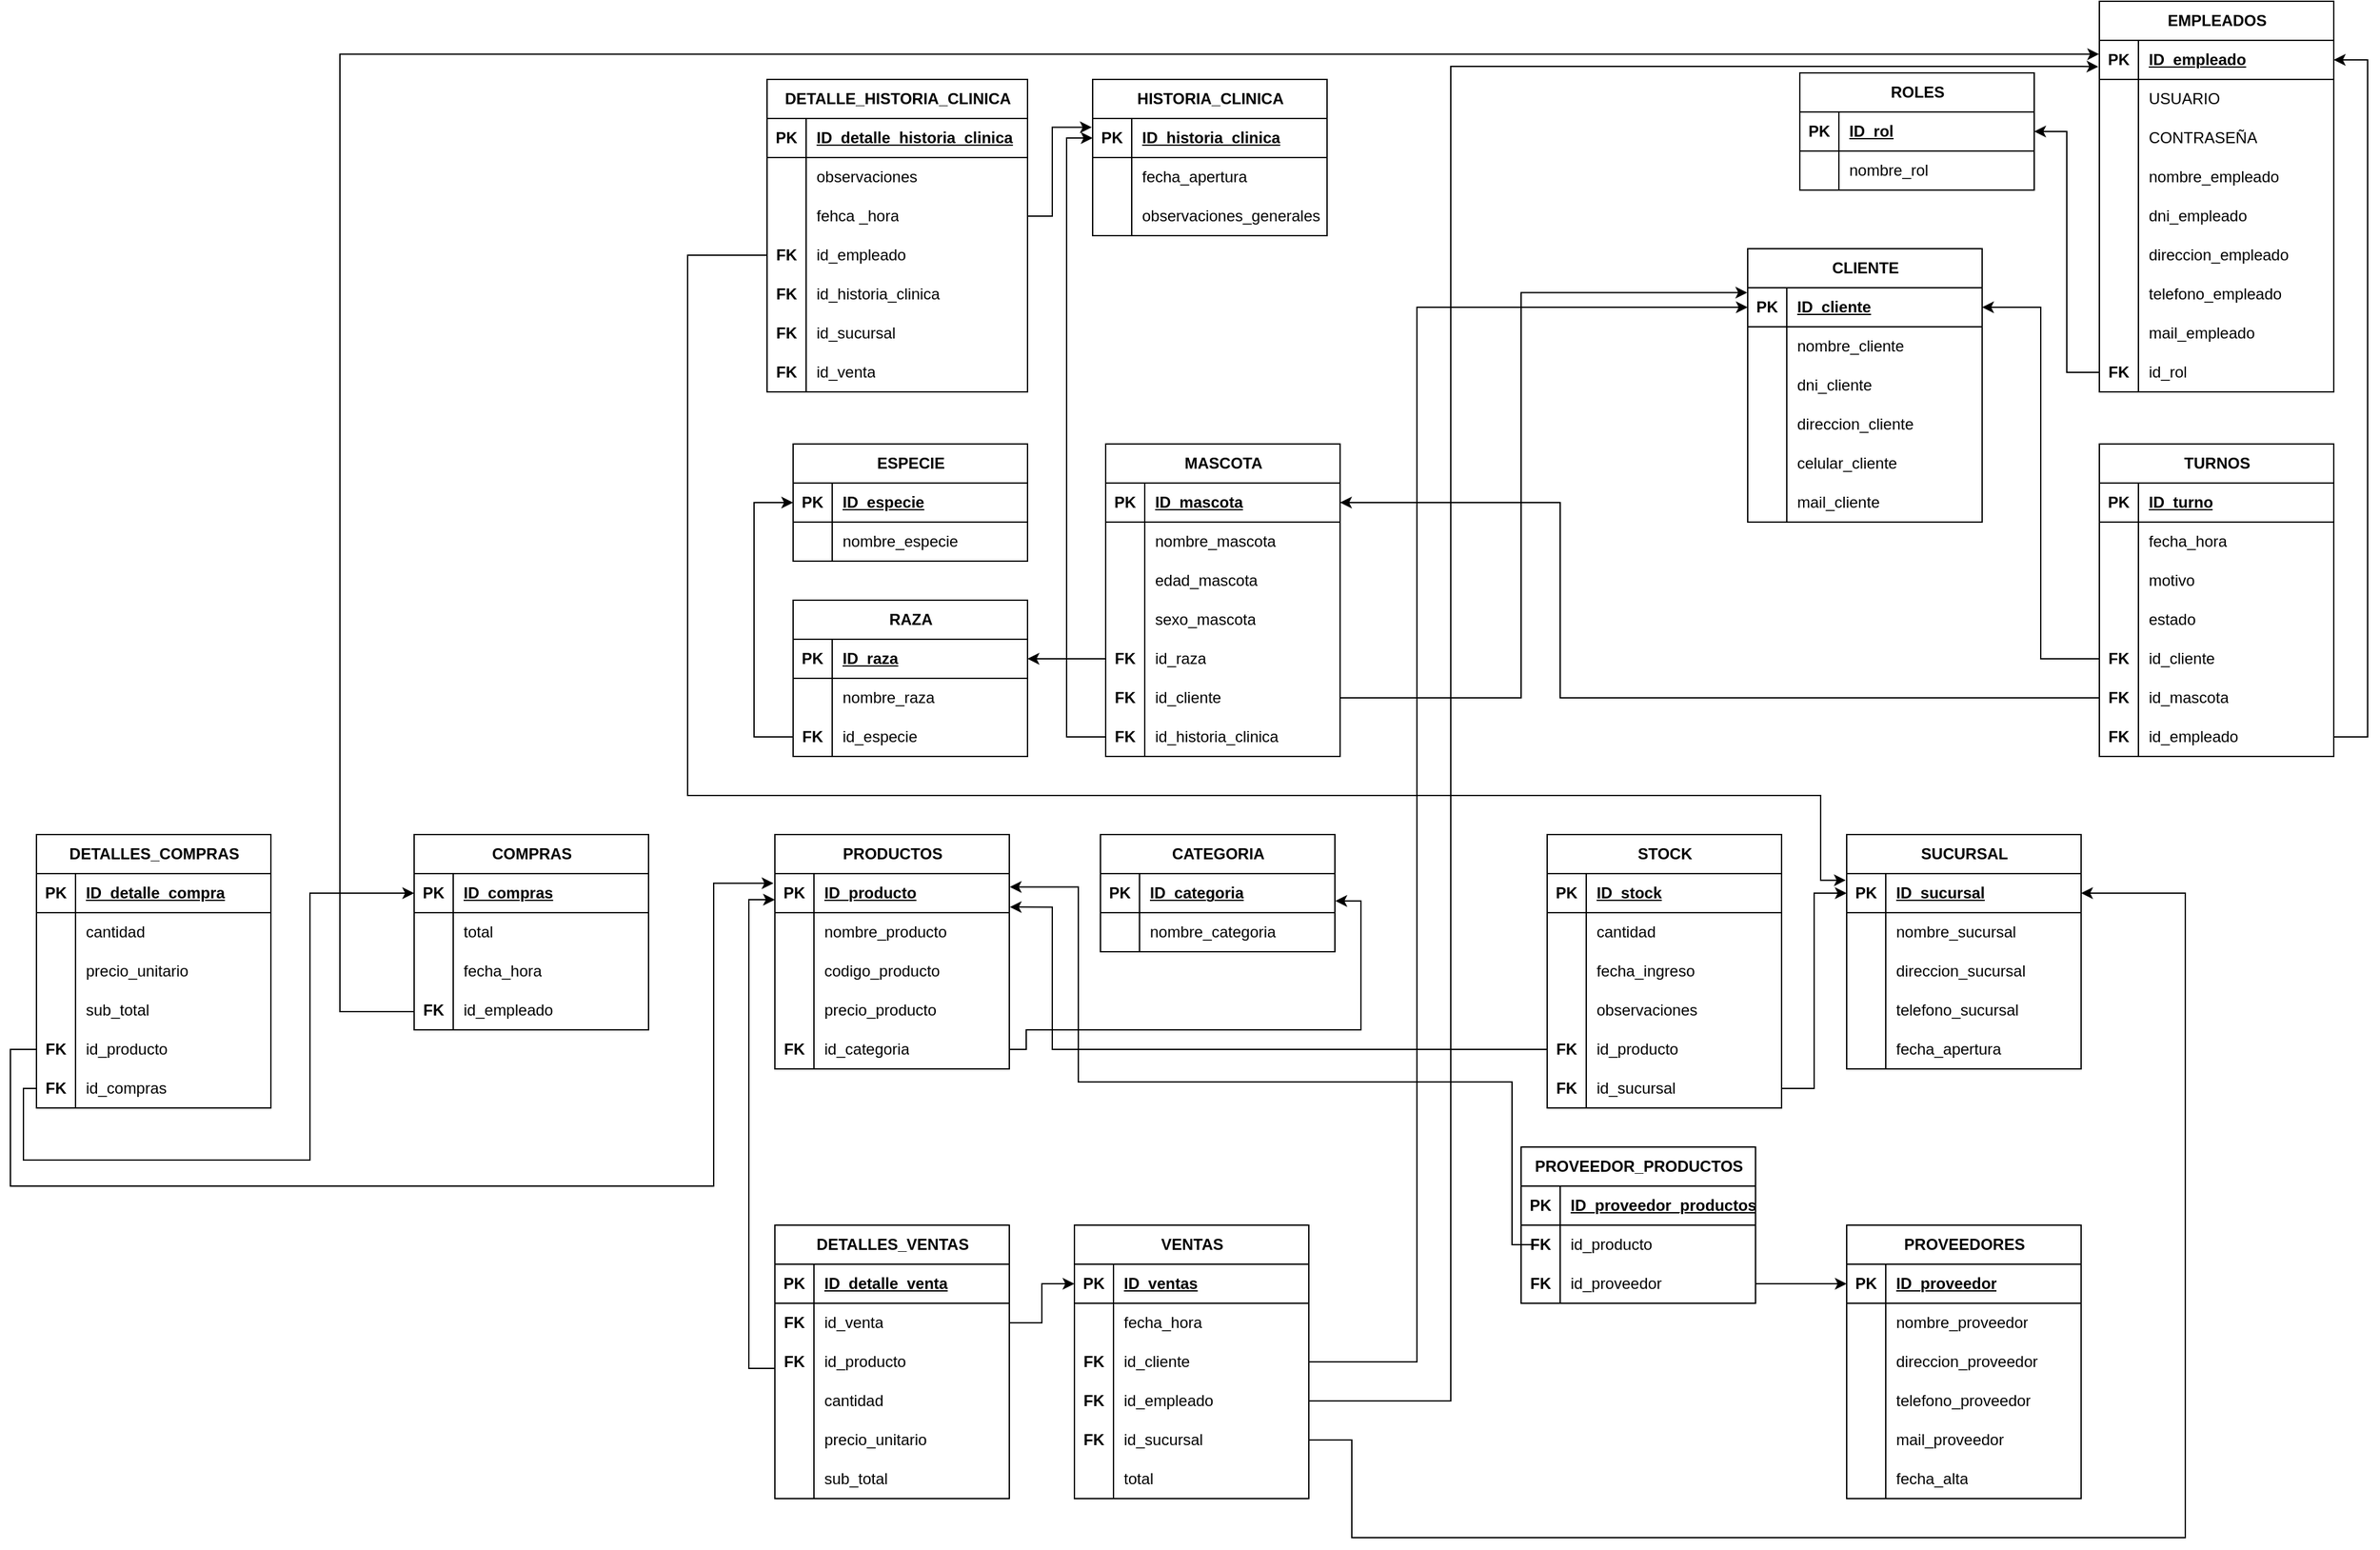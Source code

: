 <mxfile version="26.0.16">
  <diagram id="R2lEEEUBdFMjLlhIrx00" name="Page-1">
    <mxGraphModel dx="3208" dy="1832" grid="1" gridSize="10" guides="1" tooltips="1" connect="1" arrows="1" fold="1" page="0" pageScale="1" pageWidth="850" pageHeight="1100" math="0" shadow="0" extFonts="Permanent Marker^https://fonts.googleapis.com/css?family=Permanent+Marker">
      <root>
        <mxCell id="0" />
        <mxCell id="1" parent="0" />
        <mxCell id="WTc1vzWQQzm3dw_X7veu-24" value="CLIENTE" style="shape=table;startSize=30;container=1;collapsible=1;childLayout=tableLayout;fixedRows=1;rowLines=0;fontStyle=1;align=center;resizeLast=1;html=1;" parent="1" vertex="1">
          <mxGeometry x="604" y="170" width="180" height="210" as="geometry" />
        </mxCell>
        <mxCell id="WTc1vzWQQzm3dw_X7veu-25" value="" style="shape=tableRow;horizontal=0;startSize=0;swimlaneHead=0;swimlaneBody=0;fillColor=none;collapsible=0;dropTarget=0;points=[[0,0.5],[1,0.5]];portConstraint=eastwest;top=0;left=0;right=0;bottom=1;" parent="WTc1vzWQQzm3dw_X7veu-24" vertex="1">
          <mxGeometry y="30" width="180" height="30" as="geometry" />
        </mxCell>
        <mxCell id="WTc1vzWQQzm3dw_X7veu-26" value="PK" style="shape=partialRectangle;connectable=0;fillColor=none;top=0;left=0;bottom=0;right=0;fontStyle=1;overflow=hidden;whiteSpace=wrap;html=1;" parent="WTc1vzWQQzm3dw_X7veu-25" vertex="1">
          <mxGeometry width="30" height="30" as="geometry">
            <mxRectangle width="30" height="30" as="alternateBounds" />
          </mxGeometry>
        </mxCell>
        <mxCell id="WTc1vzWQQzm3dw_X7veu-27" value="ID_cliente" style="shape=partialRectangle;connectable=0;fillColor=none;top=0;left=0;bottom=0;right=0;align=left;spacingLeft=6;fontStyle=5;overflow=hidden;whiteSpace=wrap;html=1;" parent="WTc1vzWQQzm3dw_X7veu-25" vertex="1">
          <mxGeometry x="30" width="150" height="30" as="geometry">
            <mxRectangle width="150" height="30" as="alternateBounds" />
          </mxGeometry>
        </mxCell>
        <mxCell id="WTc1vzWQQzm3dw_X7veu-28" value="" style="shape=tableRow;horizontal=0;startSize=0;swimlaneHead=0;swimlaneBody=0;fillColor=none;collapsible=0;dropTarget=0;points=[[0,0.5],[1,0.5]];portConstraint=eastwest;top=0;left=0;right=0;bottom=0;" parent="WTc1vzWQQzm3dw_X7veu-24" vertex="1">
          <mxGeometry y="60" width="180" height="30" as="geometry" />
        </mxCell>
        <mxCell id="WTc1vzWQQzm3dw_X7veu-29" value="" style="shape=partialRectangle;connectable=0;fillColor=none;top=0;left=0;bottom=0;right=0;editable=1;overflow=hidden;whiteSpace=wrap;html=1;" parent="WTc1vzWQQzm3dw_X7veu-28" vertex="1">
          <mxGeometry width="30" height="30" as="geometry">
            <mxRectangle width="30" height="30" as="alternateBounds" />
          </mxGeometry>
        </mxCell>
        <mxCell id="WTc1vzWQQzm3dw_X7veu-30" value="nombre_cliente" style="shape=partialRectangle;connectable=0;fillColor=none;top=0;left=0;bottom=0;right=0;align=left;spacingLeft=6;overflow=hidden;whiteSpace=wrap;html=1;" parent="WTc1vzWQQzm3dw_X7veu-28" vertex="1">
          <mxGeometry x="30" width="150" height="30" as="geometry">
            <mxRectangle width="150" height="30" as="alternateBounds" />
          </mxGeometry>
        </mxCell>
        <mxCell id="WTc1vzWQQzm3dw_X7veu-31" value="" style="shape=tableRow;horizontal=0;startSize=0;swimlaneHead=0;swimlaneBody=0;fillColor=none;collapsible=0;dropTarget=0;points=[[0,0.5],[1,0.5]];portConstraint=eastwest;top=0;left=0;right=0;bottom=0;" parent="WTc1vzWQQzm3dw_X7veu-24" vertex="1">
          <mxGeometry y="90" width="180" height="30" as="geometry" />
        </mxCell>
        <mxCell id="WTc1vzWQQzm3dw_X7veu-32" value="" style="shape=partialRectangle;connectable=0;fillColor=none;top=0;left=0;bottom=0;right=0;editable=1;overflow=hidden;whiteSpace=wrap;html=1;" parent="WTc1vzWQQzm3dw_X7veu-31" vertex="1">
          <mxGeometry width="30" height="30" as="geometry">
            <mxRectangle width="30" height="30" as="alternateBounds" />
          </mxGeometry>
        </mxCell>
        <mxCell id="WTc1vzWQQzm3dw_X7veu-33" value="dni_cliente" style="shape=partialRectangle;connectable=0;fillColor=none;top=0;left=0;bottom=0;right=0;align=left;spacingLeft=6;overflow=hidden;whiteSpace=wrap;html=1;" parent="WTc1vzWQQzm3dw_X7veu-31" vertex="1">
          <mxGeometry x="30" width="150" height="30" as="geometry">
            <mxRectangle width="150" height="30" as="alternateBounds" />
          </mxGeometry>
        </mxCell>
        <mxCell id="WTc1vzWQQzm3dw_X7veu-146" style="shape=tableRow;horizontal=0;startSize=0;swimlaneHead=0;swimlaneBody=0;fillColor=none;collapsible=0;dropTarget=0;points=[[0,0.5],[1,0.5]];portConstraint=eastwest;top=0;left=0;right=0;bottom=0;" parent="WTc1vzWQQzm3dw_X7veu-24" vertex="1">
          <mxGeometry y="120" width="180" height="30" as="geometry" />
        </mxCell>
        <mxCell id="WTc1vzWQQzm3dw_X7veu-147" style="shape=partialRectangle;connectable=0;fillColor=none;top=0;left=0;bottom=0;right=0;editable=1;overflow=hidden;whiteSpace=wrap;html=1;" parent="WTc1vzWQQzm3dw_X7veu-146" vertex="1">
          <mxGeometry width="30" height="30" as="geometry">
            <mxRectangle width="30" height="30" as="alternateBounds" />
          </mxGeometry>
        </mxCell>
        <mxCell id="WTc1vzWQQzm3dw_X7veu-148" value="direccion_cliente" style="shape=partialRectangle;connectable=0;fillColor=none;top=0;left=0;bottom=0;right=0;align=left;spacingLeft=6;overflow=hidden;whiteSpace=wrap;html=1;" parent="WTc1vzWQQzm3dw_X7veu-146" vertex="1">
          <mxGeometry x="30" width="150" height="30" as="geometry">
            <mxRectangle width="150" height="30" as="alternateBounds" />
          </mxGeometry>
        </mxCell>
        <mxCell id="WTc1vzWQQzm3dw_X7veu-143" style="shape=tableRow;horizontal=0;startSize=0;swimlaneHead=0;swimlaneBody=0;fillColor=none;collapsible=0;dropTarget=0;points=[[0,0.5],[1,0.5]];portConstraint=eastwest;top=0;left=0;right=0;bottom=0;" parent="WTc1vzWQQzm3dw_X7veu-24" vertex="1">
          <mxGeometry y="150" width="180" height="30" as="geometry" />
        </mxCell>
        <mxCell id="WTc1vzWQQzm3dw_X7veu-144" style="shape=partialRectangle;connectable=0;fillColor=none;top=0;left=0;bottom=0;right=0;editable=1;overflow=hidden;whiteSpace=wrap;html=1;" parent="WTc1vzWQQzm3dw_X7veu-143" vertex="1">
          <mxGeometry width="30" height="30" as="geometry">
            <mxRectangle width="30" height="30" as="alternateBounds" />
          </mxGeometry>
        </mxCell>
        <mxCell id="WTc1vzWQQzm3dw_X7veu-145" value="celular_cliente" style="shape=partialRectangle;connectable=0;fillColor=none;top=0;left=0;bottom=0;right=0;align=left;spacingLeft=6;overflow=hidden;whiteSpace=wrap;html=1;" parent="WTc1vzWQQzm3dw_X7veu-143" vertex="1">
          <mxGeometry x="30" width="150" height="30" as="geometry">
            <mxRectangle width="150" height="30" as="alternateBounds" />
          </mxGeometry>
        </mxCell>
        <mxCell id="WTc1vzWQQzm3dw_X7veu-140" style="shape=tableRow;horizontal=0;startSize=0;swimlaneHead=0;swimlaneBody=0;fillColor=none;collapsible=0;dropTarget=0;points=[[0,0.5],[1,0.5]];portConstraint=eastwest;top=0;left=0;right=0;bottom=0;" parent="WTc1vzWQQzm3dw_X7veu-24" vertex="1">
          <mxGeometry y="180" width="180" height="30" as="geometry" />
        </mxCell>
        <mxCell id="WTc1vzWQQzm3dw_X7veu-141" style="shape=partialRectangle;connectable=0;fillColor=none;top=0;left=0;bottom=0;right=0;editable=1;overflow=hidden;whiteSpace=wrap;html=1;" parent="WTc1vzWQQzm3dw_X7veu-140" vertex="1">
          <mxGeometry width="30" height="30" as="geometry">
            <mxRectangle width="30" height="30" as="alternateBounds" />
          </mxGeometry>
        </mxCell>
        <mxCell id="WTc1vzWQQzm3dw_X7veu-142" value="mail_cliente" style="shape=partialRectangle;connectable=0;fillColor=none;top=0;left=0;bottom=0;right=0;align=left;spacingLeft=6;overflow=hidden;whiteSpace=wrap;html=1;" parent="WTc1vzWQQzm3dw_X7veu-140" vertex="1">
          <mxGeometry x="30" width="150" height="30" as="geometry">
            <mxRectangle width="150" height="30" as="alternateBounds" />
          </mxGeometry>
        </mxCell>
        <mxCell id="WTc1vzWQQzm3dw_X7veu-37" value="MASCOTA" style="shape=table;startSize=30;container=1;collapsible=1;childLayout=tableLayout;fixedRows=1;rowLines=0;fontStyle=1;align=center;resizeLast=1;html=1;" parent="1" vertex="1">
          <mxGeometry x="111" y="320" width="180" height="240" as="geometry" />
        </mxCell>
        <mxCell id="WTc1vzWQQzm3dw_X7veu-38" value="" style="shape=tableRow;horizontal=0;startSize=0;swimlaneHead=0;swimlaneBody=0;fillColor=none;collapsible=0;dropTarget=0;points=[[0,0.5],[1,0.5]];portConstraint=eastwest;top=0;left=0;right=0;bottom=1;" parent="WTc1vzWQQzm3dw_X7veu-37" vertex="1">
          <mxGeometry y="30" width="180" height="30" as="geometry" />
        </mxCell>
        <mxCell id="WTc1vzWQQzm3dw_X7veu-39" value="PK" style="shape=partialRectangle;connectable=0;fillColor=none;top=0;left=0;bottom=0;right=0;fontStyle=1;overflow=hidden;whiteSpace=wrap;html=1;" parent="WTc1vzWQQzm3dw_X7veu-38" vertex="1">
          <mxGeometry width="30" height="30" as="geometry">
            <mxRectangle width="30" height="30" as="alternateBounds" />
          </mxGeometry>
        </mxCell>
        <mxCell id="WTc1vzWQQzm3dw_X7veu-40" value="ID_mascota&lt;span style=&quot;white-space: pre;&quot;&gt;&#x9;&lt;/span&gt;" style="shape=partialRectangle;connectable=0;fillColor=none;top=0;left=0;bottom=0;right=0;align=left;spacingLeft=6;fontStyle=5;overflow=hidden;whiteSpace=wrap;html=1;" parent="WTc1vzWQQzm3dw_X7veu-38" vertex="1">
          <mxGeometry x="30" width="150" height="30" as="geometry">
            <mxRectangle width="150" height="30" as="alternateBounds" />
          </mxGeometry>
        </mxCell>
        <mxCell id="WTc1vzWQQzm3dw_X7veu-41" value="" style="shape=tableRow;horizontal=0;startSize=0;swimlaneHead=0;swimlaneBody=0;fillColor=none;collapsible=0;dropTarget=0;points=[[0,0.5],[1,0.5]];portConstraint=eastwest;top=0;left=0;right=0;bottom=0;" parent="WTc1vzWQQzm3dw_X7veu-37" vertex="1">
          <mxGeometry y="60" width="180" height="30" as="geometry" />
        </mxCell>
        <mxCell id="WTc1vzWQQzm3dw_X7veu-42" value="" style="shape=partialRectangle;connectable=0;fillColor=none;top=0;left=0;bottom=0;right=0;editable=1;overflow=hidden;whiteSpace=wrap;html=1;" parent="WTc1vzWQQzm3dw_X7veu-41" vertex="1">
          <mxGeometry width="30" height="30" as="geometry">
            <mxRectangle width="30" height="30" as="alternateBounds" />
          </mxGeometry>
        </mxCell>
        <mxCell id="WTc1vzWQQzm3dw_X7veu-43" value="nombre_mascota" style="shape=partialRectangle;connectable=0;fillColor=none;top=0;left=0;bottom=0;right=0;align=left;spacingLeft=6;overflow=hidden;whiteSpace=wrap;html=1;" parent="WTc1vzWQQzm3dw_X7veu-41" vertex="1">
          <mxGeometry x="30" width="150" height="30" as="geometry">
            <mxRectangle width="150" height="30" as="alternateBounds" />
          </mxGeometry>
        </mxCell>
        <mxCell id="WTc1vzWQQzm3dw_X7veu-44" value="" style="shape=tableRow;horizontal=0;startSize=0;swimlaneHead=0;swimlaneBody=0;fillColor=none;collapsible=0;dropTarget=0;points=[[0,0.5],[1,0.5]];portConstraint=eastwest;top=0;left=0;right=0;bottom=0;" parent="WTc1vzWQQzm3dw_X7veu-37" vertex="1">
          <mxGeometry y="90" width="180" height="30" as="geometry" />
        </mxCell>
        <mxCell id="WTc1vzWQQzm3dw_X7veu-45" value="" style="shape=partialRectangle;connectable=0;fillColor=none;top=0;left=0;bottom=0;right=0;editable=1;overflow=hidden;whiteSpace=wrap;html=1;" parent="WTc1vzWQQzm3dw_X7veu-44" vertex="1">
          <mxGeometry width="30" height="30" as="geometry">
            <mxRectangle width="30" height="30" as="alternateBounds" />
          </mxGeometry>
        </mxCell>
        <mxCell id="WTc1vzWQQzm3dw_X7veu-46" value="edad_mascota" style="shape=partialRectangle;connectable=0;fillColor=none;top=0;left=0;bottom=0;right=0;align=left;spacingLeft=6;overflow=hidden;whiteSpace=wrap;html=1;" parent="WTc1vzWQQzm3dw_X7veu-44" vertex="1">
          <mxGeometry x="30" width="150" height="30" as="geometry">
            <mxRectangle width="150" height="30" as="alternateBounds" />
          </mxGeometry>
        </mxCell>
        <mxCell id="WTc1vzWQQzm3dw_X7veu-47" value="" style="shape=tableRow;horizontal=0;startSize=0;swimlaneHead=0;swimlaneBody=0;fillColor=none;collapsible=0;dropTarget=0;points=[[0,0.5],[1,0.5]];portConstraint=eastwest;top=0;left=0;right=0;bottom=0;" parent="WTc1vzWQQzm3dw_X7veu-37" vertex="1">
          <mxGeometry y="120" width="180" height="30" as="geometry" />
        </mxCell>
        <mxCell id="WTc1vzWQQzm3dw_X7veu-48" value="" style="shape=partialRectangle;connectable=0;fillColor=none;top=0;left=0;bottom=0;right=0;editable=1;overflow=hidden;whiteSpace=wrap;html=1;" parent="WTc1vzWQQzm3dw_X7veu-47" vertex="1">
          <mxGeometry width="30" height="30" as="geometry">
            <mxRectangle width="30" height="30" as="alternateBounds" />
          </mxGeometry>
        </mxCell>
        <mxCell id="WTc1vzWQQzm3dw_X7veu-49" value="sexo_mascota" style="shape=partialRectangle;connectable=0;fillColor=none;top=0;left=0;bottom=0;right=0;align=left;spacingLeft=6;overflow=hidden;whiteSpace=wrap;html=1;" parent="WTc1vzWQQzm3dw_X7veu-47" vertex="1">
          <mxGeometry x="30" width="150" height="30" as="geometry">
            <mxRectangle width="150" height="30" as="alternateBounds" />
          </mxGeometry>
        </mxCell>
        <mxCell id="WTc1vzWQQzm3dw_X7veu-161" style="shape=tableRow;horizontal=0;startSize=0;swimlaneHead=0;swimlaneBody=0;fillColor=none;collapsible=0;dropTarget=0;points=[[0,0.5],[1,0.5]];portConstraint=eastwest;top=0;left=0;right=0;bottom=0;" parent="WTc1vzWQQzm3dw_X7veu-37" vertex="1">
          <mxGeometry y="150" width="180" height="30" as="geometry" />
        </mxCell>
        <mxCell id="WTc1vzWQQzm3dw_X7veu-162" value="&lt;b&gt;FK&lt;/b&gt;" style="shape=partialRectangle;connectable=0;fillColor=none;top=0;left=0;bottom=0;right=0;editable=1;overflow=hidden;whiteSpace=wrap;html=1;" parent="WTc1vzWQQzm3dw_X7veu-161" vertex="1">
          <mxGeometry width="30" height="30" as="geometry">
            <mxRectangle width="30" height="30" as="alternateBounds" />
          </mxGeometry>
        </mxCell>
        <mxCell id="WTc1vzWQQzm3dw_X7veu-163" value="id_raza" style="shape=partialRectangle;connectable=0;fillColor=none;top=0;left=0;bottom=0;right=0;align=left;spacingLeft=6;overflow=hidden;whiteSpace=wrap;html=1;" parent="WTc1vzWQQzm3dw_X7veu-161" vertex="1">
          <mxGeometry x="30" width="150" height="30" as="geometry">
            <mxRectangle width="150" height="30" as="alternateBounds" />
          </mxGeometry>
        </mxCell>
        <mxCell id="WTc1vzWQQzm3dw_X7veu-164" style="shape=tableRow;horizontal=0;startSize=0;swimlaneHead=0;swimlaneBody=0;fillColor=none;collapsible=0;dropTarget=0;points=[[0,0.5],[1,0.5]];portConstraint=eastwest;top=0;left=0;right=0;bottom=0;" parent="WTc1vzWQQzm3dw_X7veu-37" vertex="1">
          <mxGeometry y="180" width="180" height="30" as="geometry" />
        </mxCell>
        <mxCell id="WTc1vzWQQzm3dw_X7veu-165" value="&lt;b&gt;FK&lt;/b&gt;" style="shape=partialRectangle;connectable=0;fillColor=none;top=0;left=0;bottom=0;right=0;editable=1;overflow=hidden;whiteSpace=wrap;html=1;" parent="WTc1vzWQQzm3dw_X7veu-164" vertex="1">
          <mxGeometry width="30" height="30" as="geometry">
            <mxRectangle width="30" height="30" as="alternateBounds" />
          </mxGeometry>
        </mxCell>
        <mxCell id="WTc1vzWQQzm3dw_X7veu-166" value="id_cliente" style="shape=partialRectangle;connectable=0;fillColor=none;top=0;left=0;bottom=0;right=0;align=left;spacingLeft=6;overflow=hidden;whiteSpace=wrap;html=1;" parent="WTc1vzWQQzm3dw_X7veu-164" vertex="1">
          <mxGeometry x="30" width="150" height="30" as="geometry">
            <mxRectangle width="150" height="30" as="alternateBounds" />
          </mxGeometry>
        </mxCell>
        <mxCell id="TfRe8ANzSP0XQ8pKW8M8-62" style="shape=tableRow;horizontal=0;startSize=0;swimlaneHead=0;swimlaneBody=0;fillColor=none;collapsible=0;dropTarget=0;points=[[0,0.5],[1,0.5]];portConstraint=eastwest;top=0;left=0;right=0;bottom=0;" parent="WTc1vzWQQzm3dw_X7veu-37" vertex="1">
          <mxGeometry y="210" width="180" height="30" as="geometry" />
        </mxCell>
        <mxCell id="TfRe8ANzSP0XQ8pKW8M8-63" value="&lt;b&gt;FK&lt;/b&gt;" style="shape=partialRectangle;connectable=0;fillColor=none;top=0;left=0;bottom=0;right=0;editable=1;overflow=hidden;whiteSpace=wrap;html=1;" parent="TfRe8ANzSP0XQ8pKW8M8-62" vertex="1">
          <mxGeometry width="30" height="30" as="geometry">
            <mxRectangle width="30" height="30" as="alternateBounds" />
          </mxGeometry>
        </mxCell>
        <mxCell id="TfRe8ANzSP0XQ8pKW8M8-64" value="id_historia_clinica" style="shape=partialRectangle;connectable=0;fillColor=none;top=0;left=0;bottom=0;right=0;align=left;spacingLeft=6;overflow=hidden;whiteSpace=wrap;html=1;" parent="TfRe8ANzSP0XQ8pKW8M8-62" vertex="1">
          <mxGeometry x="30" width="150" height="30" as="geometry">
            <mxRectangle width="150" height="30" as="alternateBounds" />
          </mxGeometry>
        </mxCell>
        <mxCell id="WTc1vzWQQzm3dw_X7veu-50" value="PRODUCTOS" style="shape=table;startSize=30;container=1;collapsible=1;childLayout=tableLayout;fixedRows=1;rowLines=0;fontStyle=1;align=center;resizeLast=1;html=1;" parent="1" vertex="1">
          <mxGeometry x="-143" y="620" width="180" height="180" as="geometry" />
        </mxCell>
        <mxCell id="WTc1vzWQQzm3dw_X7veu-51" value="" style="shape=tableRow;horizontal=0;startSize=0;swimlaneHead=0;swimlaneBody=0;fillColor=none;collapsible=0;dropTarget=0;points=[[0,0.5],[1,0.5]];portConstraint=eastwest;top=0;left=0;right=0;bottom=1;" parent="WTc1vzWQQzm3dw_X7veu-50" vertex="1">
          <mxGeometry y="30" width="180" height="30" as="geometry" />
        </mxCell>
        <mxCell id="WTc1vzWQQzm3dw_X7veu-52" value="PK" style="shape=partialRectangle;connectable=0;fillColor=none;top=0;left=0;bottom=0;right=0;fontStyle=1;overflow=hidden;whiteSpace=wrap;html=1;" parent="WTc1vzWQQzm3dw_X7veu-51" vertex="1">
          <mxGeometry width="30" height="30" as="geometry">
            <mxRectangle width="30" height="30" as="alternateBounds" />
          </mxGeometry>
        </mxCell>
        <mxCell id="WTc1vzWQQzm3dw_X7veu-53" value="ID_producto" style="shape=partialRectangle;connectable=0;fillColor=none;top=0;left=0;bottom=0;right=0;align=left;spacingLeft=6;fontStyle=5;overflow=hidden;whiteSpace=wrap;html=1;" parent="WTc1vzWQQzm3dw_X7veu-51" vertex="1">
          <mxGeometry x="30" width="150" height="30" as="geometry">
            <mxRectangle width="150" height="30" as="alternateBounds" />
          </mxGeometry>
        </mxCell>
        <mxCell id="WTc1vzWQQzm3dw_X7veu-54" value="" style="shape=tableRow;horizontal=0;startSize=0;swimlaneHead=0;swimlaneBody=0;fillColor=none;collapsible=0;dropTarget=0;points=[[0,0.5],[1,0.5]];portConstraint=eastwest;top=0;left=0;right=0;bottom=0;" parent="WTc1vzWQQzm3dw_X7veu-50" vertex="1">
          <mxGeometry y="60" width="180" height="30" as="geometry" />
        </mxCell>
        <mxCell id="WTc1vzWQQzm3dw_X7veu-55" value="" style="shape=partialRectangle;connectable=0;fillColor=none;top=0;left=0;bottom=0;right=0;editable=1;overflow=hidden;whiteSpace=wrap;html=1;" parent="WTc1vzWQQzm3dw_X7veu-54" vertex="1">
          <mxGeometry width="30" height="30" as="geometry">
            <mxRectangle width="30" height="30" as="alternateBounds" />
          </mxGeometry>
        </mxCell>
        <mxCell id="WTc1vzWQQzm3dw_X7veu-56" value="nombre_producto" style="shape=partialRectangle;connectable=0;fillColor=none;top=0;left=0;bottom=0;right=0;align=left;spacingLeft=6;overflow=hidden;whiteSpace=wrap;html=1;" parent="WTc1vzWQQzm3dw_X7veu-54" vertex="1">
          <mxGeometry x="30" width="150" height="30" as="geometry">
            <mxRectangle width="150" height="30" as="alternateBounds" />
          </mxGeometry>
        </mxCell>
        <mxCell id="WTc1vzWQQzm3dw_X7veu-57" value="" style="shape=tableRow;horizontal=0;startSize=0;swimlaneHead=0;swimlaneBody=0;fillColor=none;collapsible=0;dropTarget=0;points=[[0,0.5],[1,0.5]];portConstraint=eastwest;top=0;left=0;right=0;bottom=0;" parent="WTc1vzWQQzm3dw_X7veu-50" vertex="1">
          <mxGeometry y="90" width="180" height="30" as="geometry" />
        </mxCell>
        <mxCell id="WTc1vzWQQzm3dw_X7veu-58" value="" style="shape=partialRectangle;connectable=0;fillColor=none;top=0;left=0;bottom=0;right=0;editable=1;overflow=hidden;whiteSpace=wrap;html=1;" parent="WTc1vzWQQzm3dw_X7veu-57" vertex="1">
          <mxGeometry width="30" height="30" as="geometry">
            <mxRectangle width="30" height="30" as="alternateBounds" />
          </mxGeometry>
        </mxCell>
        <mxCell id="WTc1vzWQQzm3dw_X7veu-59" value="codigo_producto" style="shape=partialRectangle;connectable=0;fillColor=none;top=0;left=0;bottom=0;right=0;align=left;spacingLeft=6;overflow=hidden;whiteSpace=wrap;html=1;" parent="WTc1vzWQQzm3dw_X7veu-57" vertex="1">
          <mxGeometry x="30" width="150" height="30" as="geometry">
            <mxRectangle width="150" height="30" as="alternateBounds" />
          </mxGeometry>
        </mxCell>
        <mxCell id="WTc1vzWQQzm3dw_X7veu-170" style="shape=tableRow;horizontal=0;startSize=0;swimlaneHead=0;swimlaneBody=0;fillColor=none;collapsible=0;dropTarget=0;points=[[0,0.5],[1,0.5]];portConstraint=eastwest;top=0;left=0;right=0;bottom=0;" parent="WTc1vzWQQzm3dw_X7veu-50" vertex="1">
          <mxGeometry y="120" width="180" height="30" as="geometry" />
        </mxCell>
        <mxCell id="WTc1vzWQQzm3dw_X7veu-171" style="shape=partialRectangle;connectable=0;fillColor=none;top=0;left=0;bottom=0;right=0;editable=1;overflow=hidden;whiteSpace=wrap;html=1;" parent="WTc1vzWQQzm3dw_X7veu-170" vertex="1">
          <mxGeometry width="30" height="30" as="geometry">
            <mxRectangle width="30" height="30" as="alternateBounds" />
          </mxGeometry>
        </mxCell>
        <mxCell id="WTc1vzWQQzm3dw_X7veu-172" value="precio_producto" style="shape=partialRectangle;connectable=0;fillColor=none;top=0;left=0;bottom=0;right=0;align=left;spacingLeft=6;overflow=hidden;whiteSpace=wrap;html=1;" parent="WTc1vzWQQzm3dw_X7veu-170" vertex="1">
          <mxGeometry x="30" width="150" height="30" as="geometry">
            <mxRectangle width="150" height="30" as="alternateBounds" />
          </mxGeometry>
        </mxCell>
        <mxCell id="WTc1vzWQQzm3dw_X7veu-307" style="shape=tableRow;horizontal=0;startSize=0;swimlaneHead=0;swimlaneBody=0;fillColor=none;collapsible=0;dropTarget=0;points=[[0,0.5],[1,0.5]];portConstraint=eastwest;top=0;left=0;right=0;bottom=0;" parent="WTc1vzWQQzm3dw_X7veu-50" vertex="1">
          <mxGeometry y="150" width="180" height="30" as="geometry" />
        </mxCell>
        <mxCell id="WTc1vzWQQzm3dw_X7veu-308" value="&lt;b&gt;FK&lt;/b&gt;" style="shape=partialRectangle;connectable=0;fillColor=none;top=0;left=0;bottom=0;right=0;editable=1;overflow=hidden;whiteSpace=wrap;html=1;" parent="WTc1vzWQQzm3dw_X7veu-307" vertex="1">
          <mxGeometry width="30" height="30" as="geometry">
            <mxRectangle width="30" height="30" as="alternateBounds" />
          </mxGeometry>
        </mxCell>
        <mxCell id="WTc1vzWQQzm3dw_X7veu-309" value="id_categoria" style="shape=partialRectangle;connectable=0;fillColor=none;top=0;left=0;bottom=0;right=0;align=left;spacingLeft=6;overflow=hidden;whiteSpace=wrap;html=1;" parent="WTc1vzWQQzm3dw_X7veu-307" vertex="1">
          <mxGeometry x="30" width="150" height="30" as="geometry">
            <mxRectangle width="150" height="30" as="alternateBounds" />
          </mxGeometry>
        </mxCell>
        <mxCell id="WTc1vzWQQzm3dw_X7veu-63" value="PROVEEDORES" style="shape=table;startSize=30;container=1;collapsible=1;childLayout=tableLayout;fixedRows=1;rowLines=0;fontStyle=1;align=center;resizeLast=1;html=1;" parent="1" vertex="1">
          <mxGeometry x="680" y="920" width="180" height="210" as="geometry" />
        </mxCell>
        <mxCell id="WTc1vzWQQzm3dw_X7veu-64" value="" style="shape=tableRow;horizontal=0;startSize=0;swimlaneHead=0;swimlaneBody=0;fillColor=none;collapsible=0;dropTarget=0;points=[[0,0.5],[1,0.5]];portConstraint=eastwest;top=0;left=0;right=0;bottom=1;" parent="WTc1vzWQQzm3dw_X7veu-63" vertex="1">
          <mxGeometry y="30" width="180" height="30" as="geometry" />
        </mxCell>
        <mxCell id="WTc1vzWQQzm3dw_X7veu-65" value="PK" style="shape=partialRectangle;connectable=0;fillColor=none;top=0;left=0;bottom=0;right=0;fontStyle=1;overflow=hidden;whiteSpace=wrap;html=1;" parent="WTc1vzWQQzm3dw_X7veu-64" vertex="1">
          <mxGeometry width="30" height="30" as="geometry">
            <mxRectangle width="30" height="30" as="alternateBounds" />
          </mxGeometry>
        </mxCell>
        <mxCell id="WTc1vzWQQzm3dw_X7veu-66" value="ID_proveedor" style="shape=partialRectangle;connectable=0;fillColor=none;top=0;left=0;bottom=0;right=0;align=left;spacingLeft=6;fontStyle=5;overflow=hidden;whiteSpace=wrap;html=1;" parent="WTc1vzWQQzm3dw_X7veu-64" vertex="1">
          <mxGeometry x="30" width="150" height="30" as="geometry">
            <mxRectangle width="150" height="30" as="alternateBounds" />
          </mxGeometry>
        </mxCell>
        <mxCell id="WTc1vzWQQzm3dw_X7veu-67" value="" style="shape=tableRow;horizontal=0;startSize=0;swimlaneHead=0;swimlaneBody=0;fillColor=none;collapsible=0;dropTarget=0;points=[[0,0.5],[1,0.5]];portConstraint=eastwest;top=0;left=0;right=0;bottom=0;" parent="WTc1vzWQQzm3dw_X7veu-63" vertex="1">
          <mxGeometry y="60" width="180" height="30" as="geometry" />
        </mxCell>
        <mxCell id="WTc1vzWQQzm3dw_X7veu-68" value="" style="shape=partialRectangle;connectable=0;fillColor=none;top=0;left=0;bottom=0;right=0;editable=1;overflow=hidden;whiteSpace=wrap;html=1;" parent="WTc1vzWQQzm3dw_X7veu-67" vertex="1">
          <mxGeometry width="30" height="30" as="geometry">
            <mxRectangle width="30" height="30" as="alternateBounds" />
          </mxGeometry>
        </mxCell>
        <mxCell id="WTc1vzWQQzm3dw_X7veu-69" value="nombre_proveedor" style="shape=partialRectangle;connectable=0;fillColor=none;top=0;left=0;bottom=0;right=0;align=left;spacingLeft=6;overflow=hidden;whiteSpace=wrap;html=1;" parent="WTc1vzWQQzm3dw_X7veu-67" vertex="1">
          <mxGeometry x="30" width="150" height="30" as="geometry">
            <mxRectangle width="150" height="30" as="alternateBounds" />
          </mxGeometry>
        </mxCell>
        <mxCell id="WTc1vzWQQzm3dw_X7veu-70" value="" style="shape=tableRow;horizontal=0;startSize=0;swimlaneHead=0;swimlaneBody=0;fillColor=none;collapsible=0;dropTarget=0;points=[[0,0.5],[1,0.5]];portConstraint=eastwest;top=0;left=0;right=0;bottom=0;" parent="WTc1vzWQQzm3dw_X7veu-63" vertex="1">
          <mxGeometry y="90" width="180" height="30" as="geometry" />
        </mxCell>
        <mxCell id="WTc1vzWQQzm3dw_X7veu-71" value="" style="shape=partialRectangle;connectable=0;fillColor=none;top=0;left=0;bottom=0;right=0;editable=1;overflow=hidden;whiteSpace=wrap;html=1;" parent="WTc1vzWQQzm3dw_X7veu-70" vertex="1">
          <mxGeometry width="30" height="30" as="geometry">
            <mxRectangle width="30" height="30" as="alternateBounds" />
          </mxGeometry>
        </mxCell>
        <mxCell id="WTc1vzWQQzm3dw_X7veu-72" value="direccion_proveedor" style="shape=partialRectangle;connectable=0;fillColor=none;top=0;left=0;bottom=0;right=0;align=left;spacingLeft=6;overflow=hidden;whiteSpace=wrap;html=1;" parent="WTc1vzWQQzm3dw_X7veu-70" vertex="1">
          <mxGeometry x="30" width="150" height="30" as="geometry">
            <mxRectangle width="150" height="30" as="alternateBounds" />
          </mxGeometry>
        </mxCell>
        <mxCell id="WTc1vzWQQzm3dw_X7veu-73" value="" style="shape=tableRow;horizontal=0;startSize=0;swimlaneHead=0;swimlaneBody=0;fillColor=none;collapsible=0;dropTarget=0;points=[[0,0.5],[1,0.5]];portConstraint=eastwest;top=0;left=0;right=0;bottom=0;" parent="WTc1vzWQQzm3dw_X7veu-63" vertex="1">
          <mxGeometry y="120" width="180" height="30" as="geometry" />
        </mxCell>
        <mxCell id="WTc1vzWQQzm3dw_X7veu-74" value="" style="shape=partialRectangle;connectable=0;fillColor=none;top=0;left=0;bottom=0;right=0;editable=1;overflow=hidden;whiteSpace=wrap;html=1;" parent="WTc1vzWQQzm3dw_X7veu-73" vertex="1">
          <mxGeometry width="30" height="30" as="geometry">
            <mxRectangle width="30" height="30" as="alternateBounds" />
          </mxGeometry>
        </mxCell>
        <mxCell id="WTc1vzWQQzm3dw_X7veu-75" value="telefono_proveedor" style="shape=partialRectangle;connectable=0;fillColor=none;top=0;left=0;bottom=0;right=0;align=left;spacingLeft=6;overflow=hidden;whiteSpace=wrap;html=1;" parent="WTc1vzWQQzm3dw_X7veu-73" vertex="1">
          <mxGeometry x="30" width="150" height="30" as="geometry">
            <mxRectangle width="150" height="30" as="alternateBounds" />
          </mxGeometry>
        </mxCell>
        <mxCell id="WTc1vzWQQzm3dw_X7veu-179" style="shape=tableRow;horizontal=0;startSize=0;swimlaneHead=0;swimlaneBody=0;fillColor=none;collapsible=0;dropTarget=0;points=[[0,0.5],[1,0.5]];portConstraint=eastwest;top=0;left=0;right=0;bottom=0;" parent="WTc1vzWQQzm3dw_X7veu-63" vertex="1">
          <mxGeometry y="150" width="180" height="30" as="geometry" />
        </mxCell>
        <mxCell id="WTc1vzWQQzm3dw_X7veu-180" style="shape=partialRectangle;connectable=0;fillColor=none;top=0;left=0;bottom=0;right=0;editable=1;overflow=hidden;whiteSpace=wrap;html=1;" parent="WTc1vzWQQzm3dw_X7veu-179" vertex="1">
          <mxGeometry width="30" height="30" as="geometry">
            <mxRectangle width="30" height="30" as="alternateBounds" />
          </mxGeometry>
        </mxCell>
        <mxCell id="WTc1vzWQQzm3dw_X7veu-181" value="mail_proveedor" style="shape=partialRectangle;connectable=0;fillColor=none;top=0;left=0;bottom=0;right=0;align=left;spacingLeft=6;overflow=hidden;whiteSpace=wrap;html=1;" parent="WTc1vzWQQzm3dw_X7veu-179" vertex="1">
          <mxGeometry x="30" width="150" height="30" as="geometry">
            <mxRectangle width="150" height="30" as="alternateBounds" />
          </mxGeometry>
        </mxCell>
        <mxCell id="ixPoy0UxBH1D3v3iSoR5-57" style="shape=tableRow;horizontal=0;startSize=0;swimlaneHead=0;swimlaneBody=0;fillColor=none;collapsible=0;dropTarget=0;points=[[0,0.5],[1,0.5]];portConstraint=eastwest;top=0;left=0;right=0;bottom=0;" vertex="1" parent="WTc1vzWQQzm3dw_X7veu-63">
          <mxGeometry y="180" width="180" height="30" as="geometry" />
        </mxCell>
        <mxCell id="ixPoy0UxBH1D3v3iSoR5-58" style="shape=partialRectangle;connectable=0;fillColor=none;top=0;left=0;bottom=0;right=0;editable=1;overflow=hidden;whiteSpace=wrap;html=1;" vertex="1" parent="ixPoy0UxBH1D3v3iSoR5-57">
          <mxGeometry width="30" height="30" as="geometry">
            <mxRectangle width="30" height="30" as="alternateBounds" />
          </mxGeometry>
        </mxCell>
        <mxCell id="ixPoy0UxBH1D3v3iSoR5-59" value="fecha_alta" style="shape=partialRectangle;connectable=0;fillColor=none;top=0;left=0;bottom=0;right=0;align=left;spacingLeft=6;overflow=hidden;whiteSpace=wrap;html=1;" vertex="1" parent="ixPoy0UxBH1D3v3iSoR5-57">
          <mxGeometry x="30" width="150" height="30" as="geometry">
            <mxRectangle width="150" height="30" as="alternateBounds" />
          </mxGeometry>
        </mxCell>
        <mxCell id="WTc1vzWQQzm3dw_X7veu-76" value="SUCURSAL" style="shape=table;startSize=30;container=1;collapsible=1;childLayout=tableLayout;fixedRows=1;rowLines=0;fontStyle=1;align=center;resizeLast=1;html=1;" parent="1" vertex="1">
          <mxGeometry x="680" y="620" width="180" height="180" as="geometry" />
        </mxCell>
        <mxCell id="WTc1vzWQQzm3dw_X7veu-77" value="" style="shape=tableRow;horizontal=0;startSize=0;swimlaneHead=0;swimlaneBody=0;fillColor=none;collapsible=0;dropTarget=0;points=[[0,0.5],[1,0.5]];portConstraint=eastwest;top=0;left=0;right=0;bottom=1;" parent="WTc1vzWQQzm3dw_X7veu-76" vertex="1">
          <mxGeometry y="30" width="180" height="30" as="geometry" />
        </mxCell>
        <mxCell id="WTc1vzWQQzm3dw_X7veu-78" value="PK" style="shape=partialRectangle;connectable=0;fillColor=none;top=0;left=0;bottom=0;right=0;fontStyle=1;overflow=hidden;whiteSpace=wrap;html=1;" parent="WTc1vzWQQzm3dw_X7veu-77" vertex="1">
          <mxGeometry width="30" height="30" as="geometry">
            <mxRectangle width="30" height="30" as="alternateBounds" />
          </mxGeometry>
        </mxCell>
        <mxCell id="WTc1vzWQQzm3dw_X7veu-79" value="ID_sucursal" style="shape=partialRectangle;connectable=0;fillColor=none;top=0;left=0;bottom=0;right=0;align=left;spacingLeft=6;fontStyle=5;overflow=hidden;whiteSpace=wrap;html=1;" parent="WTc1vzWQQzm3dw_X7veu-77" vertex="1">
          <mxGeometry x="30" width="150" height="30" as="geometry">
            <mxRectangle width="150" height="30" as="alternateBounds" />
          </mxGeometry>
        </mxCell>
        <mxCell id="WTc1vzWQQzm3dw_X7veu-80" value="" style="shape=tableRow;horizontal=0;startSize=0;swimlaneHead=0;swimlaneBody=0;fillColor=none;collapsible=0;dropTarget=0;points=[[0,0.5],[1,0.5]];portConstraint=eastwest;top=0;left=0;right=0;bottom=0;" parent="WTc1vzWQQzm3dw_X7veu-76" vertex="1">
          <mxGeometry y="60" width="180" height="30" as="geometry" />
        </mxCell>
        <mxCell id="WTc1vzWQQzm3dw_X7veu-81" value="" style="shape=partialRectangle;connectable=0;fillColor=none;top=0;left=0;bottom=0;right=0;editable=1;overflow=hidden;whiteSpace=wrap;html=1;" parent="WTc1vzWQQzm3dw_X7veu-80" vertex="1">
          <mxGeometry width="30" height="30" as="geometry">
            <mxRectangle width="30" height="30" as="alternateBounds" />
          </mxGeometry>
        </mxCell>
        <mxCell id="WTc1vzWQQzm3dw_X7veu-82" value="nombre_sucursal" style="shape=partialRectangle;connectable=0;fillColor=none;top=0;left=0;bottom=0;right=0;align=left;spacingLeft=6;overflow=hidden;whiteSpace=wrap;html=1;" parent="WTc1vzWQQzm3dw_X7veu-80" vertex="1">
          <mxGeometry x="30" width="150" height="30" as="geometry">
            <mxRectangle width="150" height="30" as="alternateBounds" />
          </mxGeometry>
        </mxCell>
        <mxCell id="WTc1vzWQQzm3dw_X7veu-83" value="" style="shape=tableRow;horizontal=0;startSize=0;swimlaneHead=0;swimlaneBody=0;fillColor=none;collapsible=0;dropTarget=0;points=[[0,0.5],[1,0.5]];portConstraint=eastwest;top=0;left=0;right=0;bottom=0;" parent="WTc1vzWQQzm3dw_X7veu-76" vertex="1">
          <mxGeometry y="90" width="180" height="30" as="geometry" />
        </mxCell>
        <mxCell id="WTc1vzWQQzm3dw_X7veu-84" value="" style="shape=partialRectangle;connectable=0;fillColor=none;top=0;left=0;bottom=0;right=0;editable=1;overflow=hidden;whiteSpace=wrap;html=1;" parent="WTc1vzWQQzm3dw_X7veu-83" vertex="1">
          <mxGeometry width="30" height="30" as="geometry">
            <mxRectangle width="30" height="30" as="alternateBounds" />
          </mxGeometry>
        </mxCell>
        <mxCell id="WTc1vzWQQzm3dw_X7veu-85" value="direccion_sucursal" style="shape=partialRectangle;connectable=0;fillColor=none;top=0;left=0;bottom=0;right=0;align=left;spacingLeft=6;overflow=hidden;whiteSpace=wrap;html=1;" parent="WTc1vzWQQzm3dw_X7veu-83" vertex="1">
          <mxGeometry x="30" width="150" height="30" as="geometry">
            <mxRectangle width="150" height="30" as="alternateBounds" />
          </mxGeometry>
        </mxCell>
        <mxCell id="WTc1vzWQQzm3dw_X7veu-86" value="" style="shape=tableRow;horizontal=0;startSize=0;swimlaneHead=0;swimlaneBody=0;fillColor=none;collapsible=0;dropTarget=0;points=[[0,0.5],[1,0.5]];portConstraint=eastwest;top=0;left=0;right=0;bottom=0;" parent="WTc1vzWQQzm3dw_X7veu-76" vertex="1">
          <mxGeometry y="120" width="180" height="30" as="geometry" />
        </mxCell>
        <mxCell id="WTc1vzWQQzm3dw_X7veu-87" value="" style="shape=partialRectangle;connectable=0;fillColor=none;top=0;left=0;bottom=0;right=0;editable=1;overflow=hidden;whiteSpace=wrap;html=1;" parent="WTc1vzWQQzm3dw_X7veu-86" vertex="1">
          <mxGeometry width="30" height="30" as="geometry">
            <mxRectangle width="30" height="30" as="alternateBounds" />
          </mxGeometry>
        </mxCell>
        <mxCell id="WTc1vzWQQzm3dw_X7veu-88" value="telefono_sucursal" style="shape=partialRectangle;connectable=0;fillColor=none;top=0;left=0;bottom=0;right=0;align=left;spacingLeft=6;overflow=hidden;whiteSpace=wrap;html=1;" parent="WTc1vzWQQzm3dw_X7veu-86" vertex="1">
          <mxGeometry x="30" width="150" height="30" as="geometry">
            <mxRectangle width="150" height="30" as="alternateBounds" />
          </mxGeometry>
        </mxCell>
        <mxCell id="ixPoy0UxBH1D3v3iSoR5-51" style="shape=tableRow;horizontal=0;startSize=0;swimlaneHead=0;swimlaneBody=0;fillColor=none;collapsible=0;dropTarget=0;points=[[0,0.5],[1,0.5]];portConstraint=eastwest;top=0;left=0;right=0;bottom=0;" vertex="1" parent="WTc1vzWQQzm3dw_X7veu-76">
          <mxGeometry y="150" width="180" height="30" as="geometry" />
        </mxCell>
        <mxCell id="ixPoy0UxBH1D3v3iSoR5-52" style="shape=partialRectangle;connectable=0;fillColor=none;top=0;left=0;bottom=0;right=0;editable=1;overflow=hidden;whiteSpace=wrap;html=1;" vertex="1" parent="ixPoy0UxBH1D3v3iSoR5-51">
          <mxGeometry width="30" height="30" as="geometry">
            <mxRectangle width="30" height="30" as="alternateBounds" />
          </mxGeometry>
        </mxCell>
        <mxCell id="ixPoy0UxBH1D3v3iSoR5-53" value="fecha_apertura" style="shape=partialRectangle;connectable=0;fillColor=none;top=0;left=0;bottom=0;right=0;align=left;spacingLeft=6;overflow=hidden;whiteSpace=wrap;html=1;" vertex="1" parent="ixPoy0UxBH1D3v3iSoR5-51">
          <mxGeometry x="30" width="150" height="30" as="geometry">
            <mxRectangle width="150" height="30" as="alternateBounds" />
          </mxGeometry>
        </mxCell>
        <mxCell id="WTc1vzWQQzm3dw_X7veu-89" value="EMPLEADOS" style="shape=table;startSize=30;container=1;collapsible=1;childLayout=tableLayout;fixedRows=1;rowLines=0;fontStyle=1;align=center;resizeLast=1;html=1;" parent="1" vertex="1">
          <mxGeometry x="874" y="-20" width="180" height="300" as="geometry">
            <mxRectangle x="245" y="40" width="120" height="30" as="alternateBounds" />
          </mxGeometry>
        </mxCell>
        <mxCell id="WTc1vzWQQzm3dw_X7veu-90" value="" style="shape=tableRow;horizontal=0;startSize=0;swimlaneHead=0;swimlaneBody=0;fillColor=none;collapsible=0;dropTarget=0;points=[[0,0.5],[1,0.5]];portConstraint=eastwest;top=0;left=0;right=0;bottom=1;" parent="WTc1vzWQQzm3dw_X7veu-89" vertex="1">
          <mxGeometry y="30" width="180" height="30" as="geometry" />
        </mxCell>
        <mxCell id="WTc1vzWQQzm3dw_X7veu-91" value="PK" style="shape=partialRectangle;connectable=0;fillColor=none;top=0;left=0;bottom=0;right=0;fontStyle=1;overflow=hidden;whiteSpace=wrap;html=1;" parent="WTc1vzWQQzm3dw_X7veu-90" vertex="1">
          <mxGeometry width="30" height="30" as="geometry">
            <mxRectangle width="30" height="30" as="alternateBounds" />
          </mxGeometry>
        </mxCell>
        <mxCell id="WTc1vzWQQzm3dw_X7veu-92" value="ID_empleado" style="shape=partialRectangle;connectable=0;fillColor=none;top=0;left=0;bottom=0;right=0;align=left;spacingLeft=6;fontStyle=5;overflow=hidden;whiteSpace=wrap;html=1;" parent="WTc1vzWQQzm3dw_X7veu-90" vertex="1">
          <mxGeometry x="30" width="150" height="30" as="geometry">
            <mxRectangle width="150" height="30" as="alternateBounds" />
          </mxGeometry>
        </mxCell>
        <mxCell id="WTc1vzWQQzm3dw_X7veu-93" value="" style="shape=tableRow;horizontal=0;startSize=0;swimlaneHead=0;swimlaneBody=0;fillColor=none;collapsible=0;dropTarget=0;points=[[0,0.5],[1,0.5]];portConstraint=eastwest;top=0;left=0;right=0;bottom=0;" parent="WTc1vzWQQzm3dw_X7veu-89" vertex="1">
          <mxGeometry y="60" width="180" height="30" as="geometry" />
        </mxCell>
        <mxCell id="WTc1vzWQQzm3dw_X7veu-94" value="" style="shape=partialRectangle;connectable=0;fillColor=none;top=0;left=0;bottom=0;right=0;editable=1;overflow=hidden;whiteSpace=wrap;html=1;" parent="WTc1vzWQQzm3dw_X7veu-93" vertex="1">
          <mxGeometry width="30" height="30" as="geometry">
            <mxRectangle width="30" height="30" as="alternateBounds" />
          </mxGeometry>
        </mxCell>
        <mxCell id="WTc1vzWQQzm3dw_X7veu-95" value="USUARIO" style="shape=partialRectangle;connectable=0;fillColor=none;top=0;left=0;bottom=0;right=0;align=left;spacingLeft=6;overflow=hidden;whiteSpace=wrap;html=1;" parent="WTc1vzWQQzm3dw_X7veu-93" vertex="1">
          <mxGeometry x="30" width="150" height="30" as="geometry">
            <mxRectangle width="150" height="30" as="alternateBounds" />
          </mxGeometry>
        </mxCell>
        <mxCell id="WTc1vzWQQzm3dw_X7veu-96" value="" style="shape=tableRow;horizontal=0;startSize=0;swimlaneHead=0;swimlaneBody=0;fillColor=none;collapsible=0;dropTarget=0;points=[[0,0.5],[1,0.5]];portConstraint=eastwest;top=0;left=0;right=0;bottom=0;" parent="WTc1vzWQQzm3dw_X7veu-89" vertex="1">
          <mxGeometry y="90" width="180" height="30" as="geometry" />
        </mxCell>
        <mxCell id="WTc1vzWQQzm3dw_X7veu-97" value="" style="shape=partialRectangle;connectable=0;fillColor=none;top=0;left=0;bottom=0;right=0;editable=1;overflow=hidden;whiteSpace=wrap;html=1;" parent="WTc1vzWQQzm3dw_X7veu-96" vertex="1">
          <mxGeometry width="30" height="30" as="geometry">
            <mxRectangle width="30" height="30" as="alternateBounds" />
          </mxGeometry>
        </mxCell>
        <mxCell id="WTc1vzWQQzm3dw_X7veu-98" value="CONTRASEÑA" style="shape=partialRectangle;connectable=0;fillColor=none;top=0;left=0;bottom=0;right=0;align=left;spacingLeft=6;overflow=hidden;whiteSpace=wrap;html=1;" parent="WTc1vzWQQzm3dw_X7veu-96" vertex="1">
          <mxGeometry x="30" width="150" height="30" as="geometry">
            <mxRectangle width="150" height="30" as="alternateBounds" />
          </mxGeometry>
        </mxCell>
        <mxCell id="WTc1vzWQQzm3dw_X7veu-99" value="" style="shape=tableRow;horizontal=0;startSize=0;swimlaneHead=0;swimlaneBody=0;fillColor=none;collapsible=0;dropTarget=0;points=[[0,0.5],[1,0.5]];portConstraint=eastwest;top=0;left=0;right=0;bottom=0;" parent="WTc1vzWQQzm3dw_X7veu-89" vertex="1">
          <mxGeometry y="120" width="180" height="30" as="geometry" />
        </mxCell>
        <mxCell id="WTc1vzWQQzm3dw_X7veu-100" value="" style="shape=partialRectangle;connectable=0;fillColor=none;top=0;left=0;bottom=0;right=0;editable=1;overflow=hidden;whiteSpace=wrap;html=1;" parent="WTc1vzWQQzm3dw_X7veu-99" vertex="1">
          <mxGeometry width="30" height="30" as="geometry">
            <mxRectangle width="30" height="30" as="alternateBounds" />
          </mxGeometry>
        </mxCell>
        <mxCell id="WTc1vzWQQzm3dw_X7veu-101" value="nombre_empleado" style="shape=partialRectangle;connectable=0;fillColor=none;top=0;left=0;bottom=0;right=0;align=left;spacingLeft=6;overflow=hidden;whiteSpace=wrap;html=1;" parent="WTc1vzWQQzm3dw_X7veu-99" vertex="1">
          <mxGeometry x="30" width="150" height="30" as="geometry">
            <mxRectangle width="150" height="30" as="alternateBounds" />
          </mxGeometry>
        </mxCell>
        <mxCell id="WTc1vzWQQzm3dw_X7veu-134" style="shape=tableRow;horizontal=0;startSize=0;swimlaneHead=0;swimlaneBody=0;fillColor=none;collapsible=0;dropTarget=0;points=[[0,0.5],[1,0.5]];portConstraint=eastwest;top=0;left=0;right=0;bottom=0;" parent="WTc1vzWQQzm3dw_X7veu-89" vertex="1">
          <mxGeometry y="150" width="180" height="30" as="geometry" />
        </mxCell>
        <mxCell id="WTc1vzWQQzm3dw_X7veu-135" style="shape=partialRectangle;connectable=0;fillColor=none;top=0;left=0;bottom=0;right=0;editable=1;overflow=hidden;whiteSpace=wrap;html=1;" parent="WTc1vzWQQzm3dw_X7veu-134" vertex="1">
          <mxGeometry width="30" height="30" as="geometry">
            <mxRectangle width="30" height="30" as="alternateBounds" />
          </mxGeometry>
        </mxCell>
        <mxCell id="WTc1vzWQQzm3dw_X7veu-136" value="dni_empleado" style="shape=partialRectangle;connectable=0;fillColor=none;top=0;left=0;bottom=0;right=0;align=left;spacingLeft=6;overflow=hidden;whiteSpace=wrap;html=1;" parent="WTc1vzWQQzm3dw_X7veu-134" vertex="1">
          <mxGeometry x="30" width="150" height="30" as="geometry">
            <mxRectangle width="150" height="30" as="alternateBounds" />
          </mxGeometry>
        </mxCell>
        <mxCell id="WTc1vzWQQzm3dw_X7veu-131" style="shape=tableRow;horizontal=0;startSize=0;swimlaneHead=0;swimlaneBody=0;fillColor=none;collapsible=0;dropTarget=0;points=[[0,0.5],[1,0.5]];portConstraint=eastwest;top=0;left=0;right=0;bottom=0;" parent="WTc1vzWQQzm3dw_X7veu-89" vertex="1">
          <mxGeometry y="180" width="180" height="30" as="geometry" />
        </mxCell>
        <mxCell id="WTc1vzWQQzm3dw_X7veu-132" style="shape=partialRectangle;connectable=0;fillColor=none;top=0;left=0;bottom=0;right=0;editable=1;overflow=hidden;whiteSpace=wrap;html=1;" parent="WTc1vzWQQzm3dw_X7veu-131" vertex="1">
          <mxGeometry width="30" height="30" as="geometry">
            <mxRectangle width="30" height="30" as="alternateBounds" />
          </mxGeometry>
        </mxCell>
        <mxCell id="WTc1vzWQQzm3dw_X7veu-133" value="direccion_empleado" style="shape=partialRectangle;connectable=0;fillColor=none;top=0;left=0;bottom=0;right=0;align=left;spacingLeft=6;overflow=hidden;whiteSpace=wrap;html=1;" parent="WTc1vzWQQzm3dw_X7veu-131" vertex="1">
          <mxGeometry x="30" width="150" height="30" as="geometry">
            <mxRectangle width="150" height="30" as="alternateBounds" />
          </mxGeometry>
        </mxCell>
        <mxCell id="WTc1vzWQQzm3dw_X7veu-128" style="shape=tableRow;horizontal=0;startSize=0;swimlaneHead=0;swimlaneBody=0;fillColor=none;collapsible=0;dropTarget=0;points=[[0,0.5],[1,0.5]];portConstraint=eastwest;top=0;left=0;right=0;bottom=0;" parent="WTc1vzWQQzm3dw_X7veu-89" vertex="1">
          <mxGeometry y="210" width="180" height="30" as="geometry" />
        </mxCell>
        <mxCell id="WTc1vzWQQzm3dw_X7veu-129" value="" style="shape=partialRectangle;connectable=0;fillColor=none;top=0;left=0;bottom=0;right=0;editable=1;overflow=hidden;whiteSpace=wrap;html=1;" parent="WTc1vzWQQzm3dw_X7veu-128" vertex="1">
          <mxGeometry width="30" height="30" as="geometry">
            <mxRectangle width="30" height="30" as="alternateBounds" />
          </mxGeometry>
        </mxCell>
        <mxCell id="WTc1vzWQQzm3dw_X7veu-130" value="telefono_empleado" style="shape=partialRectangle;connectable=0;fillColor=none;top=0;left=0;bottom=0;right=0;align=left;spacingLeft=6;overflow=hidden;whiteSpace=wrap;html=1;" parent="WTc1vzWQQzm3dw_X7veu-128" vertex="1">
          <mxGeometry x="30" width="150" height="30" as="geometry">
            <mxRectangle width="150" height="30" as="alternateBounds" />
          </mxGeometry>
        </mxCell>
        <mxCell id="TfRe8ANzSP0XQ8pKW8M8-25" style="shape=tableRow;horizontal=0;startSize=0;swimlaneHead=0;swimlaneBody=0;fillColor=none;collapsible=0;dropTarget=0;points=[[0,0.5],[1,0.5]];portConstraint=eastwest;top=0;left=0;right=0;bottom=0;" parent="WTc1vzWQQzm3dw_X7veu-89" vertex="1">
          <mxGeometry y="240" width="180" height="30" as="geometry" />
        </mxCell>
        <mxCell id="TfRe8ANzSP0XQ8pKW8M8-26" style="shape=partialRectangle;connectable=0;fillColor=none;top=0;left=0;bottom=0;right=0;editable=1;overflow=hidden;whiteSpace=wrap;html=1;" parent="TfRe8ANzSP0XQ8pKW8M8-25" vertex="1">
          <mxGeometry width="30" height="30" as="geometry">
            <mxRectangle width="30" height="30" as="alternateBounds" />
          </mxGeometry>
        </mxCell>
        <mxCell id="TfRe8ANzSP0XQ8pKW8M8-27" value="mail_empleado" style="shape=partialRectangle;connectable=0;fillColor=none;top=0;left=0;bottom=0;right=0;align=left;spacingLeft=6;overflow=hidden;whiteSpace=wrap;html=1;" parent="TfRe8ANzSP0XQ8pKW8M8-25" vertex="1">
          <mxGeometry x="30" width="150" height="30" as="geometry">
            <mxRectangle width="150" height="30" as="alternateBounds" />
          </mxGeometry>
        </mxCell>
        <mxCell id="TfRe8ANzSP0XQ8pKW8M8-28" style="shape=tableRow;horizontal=0;startSize=0;swimlaneHead=0;swimlaneBody=0;fillColor=none;collapsible=0;dropTarget=0;points=[[0,0.5],[1,0.5]];portConstraint=eastwest;top=0;left=0;right=0;bottom=0;" parent="WTc1vzWQQzm3dw_X7veu-89" vertex="1">
          <mxGeometry y="270" width="180" height="30" as="geometry" />
        </mxCell>
        <mxCell id="TfRe8ANzSP0XQ8pKW8M8-29" value="&lt;b&gt;FK&lt;/b&gt;" style="shape=partialRectangle;connectable=0;fillColor=none;top=0;left=0;bottom=0;right=0;editable=1;overflow=hidden;whiteSpace=wrap;html=1;" parent="TfRe8ANzSP0XQ8pKW8M8-28" vertex="1">
          <mxGeometry width="30" height="30" as="geometry">
            <mxRectangle width="30" height="30" as="alternateBounds" />
          </mxGeometry>
        </mxCell>
        <mxCell id="TfRe8ANzSP0XQ8pKW8M8-30" value="id_rol" style="shape=partialRectangle;connectable=0;fillColor=none;top=0;left=0;bottom=0;right=0;align=left;spacingLeft=6;overflow=hidden;whiteSpace=wrap;html=1;" parent="TfRe8ANzSP0XQ8pKW8M8-28" vertex="1">
          <mxGeometry x="30" width="150" height="30" as="geometry">
            <mxRectangle width="150" height="30" as="alternateBounds" />
          </mxGeometry>
        </mxCell>
        <mxCell id="WTc1vzWQQzm3dw_X7veu-102" value="VENTAS" style="shape=table;startSize=30;container=1;collapsible=1;childLayout=tableLayout;fixedRows=1;rowLines=0;fontStyle=1;align=center;resizeLast=1;html=1;" parent="1" vertex="1">
          <mxGeometry x="87" y="920" width="180" height="210" as="geometry" />
        </mxCell>
        <mxCell id="WTc1vzWQQzm3dw_X7veu-103" value="" style="shape=tableRow;horizontal=0;startSize=0;swimlaneHead=0;swimlaneBody=0;fillColor=none;collapsible=0;dropTarget=0;points=[[0,0.5],[1,0.5]];portConstraint=eastwest;top=0;left=0;right=0;bottom=1;" parent="WTc1vzWQQzm3dw_X7veu-102" vertex="1">
          <mxGeometry y="30" width="180" height="30" as="geometry" />
        </mxCell>
        <mxCell id="WTc1vzWQQzm3dw_X7veu-104" value="PK" style="shape=partialRectangle;connectable=0;fillColor=none;top=0;left=0;bottom=0;right=0;fontStyle=1;overflow=hidden;whiteSpace=wrap;html=1;" parent="WTc1vzWQQzm3dw_X7veu-103" vertex="1">
          <mxGeometry width="30" height="30" as="geometry">
            <mxRectangle width="30" height="30" as="alternateBounds" />
          </mxGeometry>
        </mxCell>
        <mxCell id="WTc1vzWQQzm3dw_X7veu-105" value="ID_ventas" style="shape=partialRectangle;connectable=0;fillColor=none;top=0;left=0;bottom=0;right=0;align=left;spacingLeft=6;fontStyle=5;overflow=hidden;whiteSpace=wrap;html=1;" parent="WTc1vzWQQzm3dw_X7veu-103" vertex="1">
          <mxGeometry x="30" width="150" height="30" as="geometry">
            <mxRectangle width="150" height="30" as="alternateBounds" />
          </mxGeometry>
        </mxCell>
        <mxCell id="WTc1vzWQQzm3dw_X7veu-106" value="" style="shape=tableRow;horizontal=0;startSize=0;swimlaneHead=0;swimlaneBody=0;fillColor=none;collapsible=0;dropTarget=0;points=[[0,0.5],[1,0.5]];portConstraint=eastwest;top=0;left=0;right=0;bottom=0;" parent="WTc1vzWQQzm3dw_X7veu-102" vertex="1">
          <mxGeometry y="60" width="180" height="30" as="geometry" />
        </mxCell>
        <mxCell id="WTc1vzWQQzm3dw_X7veu-107" value="" style="shape=partialRectangle;connectable=0;fillColor=none;top=0;left=0;bottom=0;right=0;editable=1;overflow=hidden;whiteSpace=wrap;html=1;" parent="WTc1vzWQQzm3dw_X7veu-106" vertex="1">
          <mxGeometry width="30" height="30" as="geometry">
            <mxRectangle width="30" height="30" as="alternateBounds" />
          </mxGeometry>
        </mxCell>
        <mxCell id="WTc1vzWQQzm3dw_X7veu-108" value="fecha_hora" style="shape=partialRectangle;connectable=0;fillColor=none;top=0;left=0;bottom=0;right=0;align=left;spacingLeft=6;overflow=hidden;whiteSpace=wrap;html=1;" parent="WTc1vzWQQzm3dw_X7veu-106" vertex="1">
          <mxGeometry x="30" width="150" height="30" as="geometry">
            <mxRectangle width="150" height="30" as="alternateBounds" />
          </mxGeometry>
        </mxCell>
        <mxCell id="WTc1vzWQQzm3dw_X7veu-109" value="" style="shape=tableRow;horizontal=0;startSize=0;swimlaneHead=0;swimlaneBody=0;fillColor=none;collapsible=0;dropTarget=0;points=[[0,0.5],[1,0.5]];portConstraint=eastwest;top=0;left=0;right=0;bottom=0;" parent="WTc1vzWQQzm3dw_X7veu-102" vertex="1">
          <mxGeometry y="90" width="180" height="30" as="geometry" />
        </mxCell>
        <mxCell id="WTc1vzWQQzm3dw_X7veu-110" value="&lt;b&gt;FK&lt;/b&gt;" style="shape=partialRectangle;connectable=0;fillColor=none;top=0;left=0;bottom=0;right=0;editable=1;overflow=hidden;whiteSpace=wrap;html=1;" parent="WTc1vzWQQzm3dw_X7veu-109" vertex="1">
          <mxGeometry width="30" height="30" as="geometry">
            <mxRectangle width="30" height="30" as="alternateBounds" />
          </mxGeometry>
        </mxCell>
        <mxCell id="WTc1vzWQQzm3dw_X7veu-111" value="id_cliente" style="shape=partialRectangle;connectable=0;fillColor=none;top=0;left=0;bottom=0;right=0;align=left;spacingLeft=6;overflow=hidden;whiteSpace=wrap;html=1;" parent="WTc1vzWQQzm3dw_X7veu-109" vertex="1">
          <mxGeometry x="30" width="150" height="30" as="geometry">
            <mxRectangle width="150" height="30" as="alternateBounds" />
          </mxGeometry>
        </mxCell>
        <mxCell id="WTc1vzWQQzm3dw_X7veu-112" value="" style="shape=tableRow;horizontal=0;startSize=0;swimlaneHead=0;swimlaneBody=0;fillColor=none;collapsible=0;dropTarget=0;points=[[0,0.5],[1,0.5]];portConstraint=eastwest;top=0;left=0;right=0;bottom=0;" parent="WTc1vzWQQzm3dw_X7veu-102" vertex="1">
          <mxGeometry y="120" width="180" height="30" as="geometry" />
        </mxCell>
        <mxCell id="WTc1vzWQQzm3dw_X7veu-113" value="&lt;b&gt;FK&lt;/b&gt;" style="shape=partialRectangle;connectable=0;fillColor=none;top=0;left=0;bottom=0;right=0;editable=1;overflow=hidden;whiteSpace=wrap;html=1;" parent="WTc1vzWQQzm3dw_X7veu-112" vertex="1">
          <mxGeometry width="30" height="30" as="geometry">
            <mxRectangle width="30" height="30" as="alternateBounds" />
          </mxGeometry>
        </mxCell>
        <mxCell id="WTc1vzWQQzm3dw_X7veu-114" value="id_empleado" style="shape=partialRectangle;connectable=0;fillColor=none;top=0;left=0;bottom=0;right=0;align=left;spacingLeft=6;overflow=hidden;whiteSpace=wrap;html=1;" parent="WTc1vzWQQzm3dw_X7veu-112" vertex="1">
          <mxGeometry x="30" width="150" height="30" as="geometry">
            <mxRectangle width="150" height="30" as="alternateBounds" />
          </mxGeometry>
        </mxCell>
        <mxCell id="WTc1vzWQQzm3dw_X7veu-185" style="shape=tableRow;horizontal=0;startSize=0;swimlaneHead=0;swimlaneBody=0;fillColor=none;collapsible=0;dropTarget=0;points=[[0,0.5],[1,0.5]];portConstraint=eastwest;top=0;left=0;right=0;bottom=0;" parent="WTc1vzWQQzm3dw_X7veu-102" vertex="1">
          <mxGeometry y="150" width="180" height="30" as="geometry" />
        </mxCell>
        <mxCell id="WTc1vzWQQzm3dw_X7veu-186" value="&lt;b&gt;FK&lt;/b&gt;" style="shape=partialRectangle;connectable=0;fillColor=none;top=0;left=0;bottom=0;right=0;editable=1;overflow=hidden;whiteSpace=wrap;html=1;" parent="WTc1vzWQQzm3dw_X7veu-185" vertex="1">
          <mxGeometry width="30" height="30" as="geometry">
            <mxRectangle width="30" height="30" as="alternateBounds" />
          </mxGeometry>
        </mxCell>
        <mxCell id="WTc1vzWQQzm3dw_X7veu-187" value="id_sucursal" style="shape=partialRectangle;connectable=0;fillColor=none;top=0;left=0;bottom=0;right=0;align=left;spacingLeft=6;overflow=hidden;whiteSpace=wrap;html=1;" parent="WTc1vzWQQzm3dw_X7veu-185" vertex="1">
          <mxGeometry x="30" width="150" height="30" as="geometry">
            <mxRectangle width="150" height="30" as="alternateBounds" />
          </mxGeometry>
        </mxCell>
        <mxCell id="WTc1vzWQQzm3dw_X7veu-188" style="shape=tableRow;horizontal=0;startSize=0;swimlaneHead=0;swimlaneBody=0;fillColor=none;collapsible=0;dropTarget=0;points=[[0,0.5],[1,0.5]];portConstraint=eastwest;top=0;left=0;right=0;bottom=0;" parent="WTc1vzWQQzm3dw_X7veu-102" vertex="1">
          <mxGeometry y="180" width="180" height="30" as="geometry" />
        </mxCell>
        <mxCell id="WTc1vzWQQzm3dw_X7veu-189" style="shape=partialRectangle;connectable=0;fillColor=none;top=0;left=0;bottom=0;right=0;editable=1;overflow=hidden;whiteSpace=wrap;html=1;" parent="WTc1vzWQQzm3dw_X7veu-188" vertex="1">
          <mxGeometry width="30" height="30" as="geometry">
            <mxRectangle width="30" height="30" as="alternateBounds" />
          </mxGeometry>
        </mxCell>
        <mxCell id="WTc1vzWQQzm3dw_X7veu-190" value="total" style="shape=partialRectangle;connectable=0;fillColor=none;top=0;left=0;bottom=0;right=0;align=left;spacingLeft=6;overflow=hidden;whiteSpace=wrap;html=1;" parent="WTc1vzWQQzm3dw_X7veu-188" vertex="1">
          <mxGeometry x="30" width="150" height="30" as="geometry">
            <mxRectangle width="150" height="30" as="alternateBounds" />
          </mxGeometry>
        </mxCell>
        <mxCell id="WTc1vzWQQzm3dw_X7veu-191" value="DETALLES_VENTAS" style="shape=table;startSize=30;container=1;collapsible=1;childLayout=tableLayout;fixedRows=1;rowLines=0;fontStyle=1;align=center;resizeLast=1;html=1;" parent="1" vertex="1">
          <mxGeometry x="-143" y="920" width="180" height="210" as="geometry" />
        </mxCell>
        <mxCell id="WTc1vzWQQzm3dw_X7veu-192" value="" style="shape=tableRow;horizontal=0;startSize=0;swimlaneHead=0;swimlaneBody=0;fillColor=none;collapsible=0;dropTarget=0;points=[[0,0.5],[1,0.5]];portConstraint=eastwest;top=0;left=0;right=0;bottom=1;" parent="WTc1vzWQQzm3dw_X7veu-191" vertex="1">
          <mxGeometry y="30" width="180" height="30" as="geometry" />
        </mxCell>
        <mxCell id="WTc1vzWQQzm3dw_X7veu-193" value="PK" style="shape=partialRectangle;connectable=0;fillColor=none;top=0;left=0;bottom=0;right=0;fontStyle=1;overflow=hidden;whiteSpace=wrap;html=1;" parent="WTc1vzWQQzm3dw_X7veu-192" vertex="1">
          <mxGeometry width="30" height="30" as="geometry">
            <mxRectangle width="30" height="30" as="alternateBounds" />
          </mxGeometry>
        </mxCell>
        <mxCell id="WTc1vzWQQzm3dw_X7veu-194" value="ID_detalle_venta" style="shape=partialRectangle;connectable=0;fillColor=none;top=0;left=0;bottom=0;right=0;align=left;spacingLeft=6;fontStyle=5;overflow=hidden;whiteSpace=wrap;html=1;" parent="WTc1vzWQQzm3dw_X7veu-192" vertex="1">
          <mxGeometry x="30" width="150" height="30" as="geometry">
            <mxRectangle width="150" height="30" as="alternateBounds" />
          </mxGeometry>
        </mxCell>
        <mxCell id="WTc1vzWQQzm3dw_X7veu-195" value="" style="shape=tableRow;horizontal=0;startSize=0;swimlaneHead=0;swimlaneBody=0;fillColor=none;collapsible=0;dropTarget=0;points=[[0,0.5],[1,0.5]];portConstraint=eastwest;top=0;left=0;right=0;bottom=0;" parent="WTc1vzWQQzm3dw_X7veu-191" vertex="1">
          <mxGeometry y="60" width="180" height="30" as="geometry" />
        </mxCell>
        <mxCell id="WTc1vzWQQzm3dw_X7veu-196" value="&lt;b&gt;FK&lt;/b&gt;" style="shape=partialRectangle;connectable=0;fillColor=none;top=0;left=0;bottom=0;right=0;editable=1;overflow=hidden;whiteSpace=wrap;html=1;" parent="WTc1vzWQQzm3dw_X7veu-195" vertex="1">
          <mxGeometry width="30" height="30" as="geometry">
            <mxRectangle width="30" height="30" as="alternateBounds" />
          </mxGeometry>
        </mxCell>
        <mxCell id="WTc1vzWQQzm3dw_X7veu-197" value="id_venta" style="shape=partialRectangle;connectable=0;fillColor=none;top=0;left=0;bottom=0;right=0;align=left;spacingLeft=6;overflow=hidden;whiteSpace=wrap;html=1;" parent="WTc1vzWQQzm3dw_X7veu-195" vertex="1">
          <mxGeometry x="30" width="150" height="30" as="geometry">
            <mxRectangle width="150" height="30" as="alternateBounds" />
          </mxGeometry>
        </mxCell>
        <mxCell id="WTc1vzWQQzm3dw_X7veu-198" value="" style="shape=tableRow;horizontal=0;startSize=0;swimlaneHead=0;swimlaneBody=0;fillColor=none;collapsible=0;dropTarget=0;points=[[0,0.5],[1,0.5]];portConstraint=eastwest;top=0;left=0;right=0;bottom=0;" parent="WTc1vzWQQzm3dw_X7veu-191" vertex="1">
          <mxGeometry y="90" width="180" height="30" as="geometry" />
        </mxCell>
        <mxCell id="WTc1vzWQQzm3dw_X7veu-199" value="&lt;b&gt;FK&lt;/b&gt;" style="shape=partialRectangle;connectable=0;fillColor=none;top=0;left=0;bottom=0;right=0;editable=1;overflow=hidden;whiteSpace=wrap;html=1;" parent="WTc1vzWQQzm3dw_X7veu-198" vertex="1">
          <mxGeometry width="30" height="30" as="geometry">
            <mxRectangle width="30" height="30" as="alternateBounds" />
          </mxGeometry>
        </mxCell>
        <mxCell id="WTc1vzWQQzm3dw_X7veu-200" value="id_producto" style="shape=partialRectangle;connectable=0;fillColor=none;top=0;left=0;bottom=0;right=0;align=left;spacingLeft=6;overflow=hidden;whiteSpace=wrap;html=1;" parent="WTc1vzWQQzm3dw_X7veu-198" vertex="1">
          <mxGeometry x="30" width="150" height="30" as="geometry">
            <mxRectangle width="150" height="30" as="alternateBounds" />
          </mxGeometry>
        </mxCell>
        <mxCell id="WTc1vzWQQzm3dw_X7veu-201" value="" style="shape=tableRow;horizontal=0;startSize=0;swimlaneHead=0;swimlaneBody=0;fillColor=none;collapsible=0;dropTarget=0;points=[[0,0.5],[1,0.5]];portConstraint=eastwest;top=0;left=0;right=0;bottom=0;" parent="WTc1vzWQQzm3dw_X7veu-191" vertex="1">
          <mxGeometry y="120" width="180" height="30" as="geometry" />
        </mxCell>
        <mxCell id="WTc1vzWQQzm3dw_X7veu-202" value="" style="shape=partialRectangle;connectable=0;fillColor=none;top=0;left=0;bottom=0;right=0;editable=1;overflow=hidden;whiteSpace=wrap;html=1;" parent="WTc1vzWQQzm3dw_X7veu-201" vertex="1">
          <mxGeometry width="30" height="30" as="geometry">
            <mxRectangle width="30" height="30" as="alternateBounds" />
          </mxGeometry>
        </mxCell>
        <mxCell id="WTc1vzWQQzm3dw_X7veu-203" value="cantidad" style="shape=partialRectangle;connectable=0;fillColor=none;top=0;left=0;bottom=0;right=0;align=left;spacingLeft=6;overflow=hidden;whiteSpace=wrap;html=1;" parent="WTc1vzWQQzm3dw_X7veu-201" vertex="1">
          <mxGeometry x="30" width="150" height="30" as="geometry">
            <mxRectangle width="150" height="30" as="alternateBounds" />
          </mxGeometry>
        </mxCell>
        <mxCell id="WTc1vzWQQzm3dw_X7veu-204" style="shape=tableRow;horizontal=0;startSize=0;swimlaneHead=0;swimlaneBody=0;fillColor=none;collapsible=0;dropTarget=0;points=[[0,0.5],[1,0.5]];portConstraint=eastwest;top=0;left=0;right=0;bottom=0;" parent="WTc1vzWQQzm3dw_X7veu-191" vertex="1">
          <mxGeometry y="150" width="180" height="30" as="geometry" />
        </mxCell>
        <mxCell id="WTc1vzWQQzm3dw_X7veu-205" style="shape=partialRectangle;connectable=0;fillColor=none;top=0;left=0;bottom=0;right=0;editable=1;overflow=hidden;whiteSpace=wrap;html=1;" parent="WTc1vzWQQzm3dw_X7veu-204" vertex="1">
          <mxGeometry width="30" height="30" as="geometry">
            <mxRectangle width="30" height="30" as="alternateBounds" />
          </mxGeometry>
        </mxCell>
        <mxCell id="WTc1vzWQQzm3dw_X7veu-206" value="precio_unitario" style="shape=partialRectangle;connectable=0;fillColor=none;top=0;left=0;bottom=0;right=0;align=left;spacingLeft=6;overflow=hidden;whiteSpace=wrap;html=1;" parent="WTc1vzWQQzm3dw_X7veu-204" vertex="1">
          <mxGeometry x="30" width="150" height="30" as="geometry">
            <mxRectangle width="150" height="30" as="alternateBounds" />
          </mxGeometry>
        </mxCell>
        <mxCell id="83nWbHDPBMg2tC3e1aEU-14" style="shape=tableRow;horizontal=0;startSize=0;swimlaneHead=0;swimlaneBody=0;fillColor=none;collapsible=0;dropTarget=0;points=[[0,0.5],[1,0.5]];portConstraint=eastwest;top=0;left=0;right=0;bottom=0;" parent="WTc1vzWQQzm3dw_X7veu-191" vertex="1">
          <mxGeometry y="180" width="180" height="30" as="geometry" />
        </mxCell>
        <mxCell id="83nWbHDPBMg2tC3e1aEU-15" style="shape=partialRectangle;connectable=0;fillColor=none;top=0;left=0;bottom=0;right=0;editable=1;overflow=hidden;whiteSpace=wrap;html=1;" parent="83nWbHDPBMg2tC3e1aEU-14" vertex="1">
          <mxGeometry width="30" height="30" as="geometry">
            <mxRectangle width="30" height="30" as="alternateBounds" />
          </mxGeometry>
        </mxCell>
        <mxCell id="83nWbHDPBMg2tC3e1aEU-16" value="sub_total" style="shape=partialRectangle;connectable=0;fillColor=none;top=0;left=0;bottom=0;right=0;align=left;spacingLeft=6;overflow=hidden;whiteSpace=wrap;html=1;" parent="83nWbHDPBMg2tC3e1aEU-14" vertex="1">
          <mxGeometry x="30" width="150" height="30" as="geometry">
            <mxRectangle width="150" height="30" as="alternateBounds" />
          </mxGeometry>
        </mxCell>
        <mxCell id="WTc1vzWQQzm3dw_X7veu-207" value="TURNOS" style="shape=table;startSize=30;container=1;collapsible=1;childLayout=tableLayout;fixedRows=1;rowLines=0;fontStyle=1;align=center;resizeLast=1;html=1;" parent="1" vertex="1">
          <mxGeometry x="874" y="320" width="180" height="240" as="geometry">
            <mxRectangle x="740" y="320" width="90" height="30" as="alternateBounds" />
          </mxGeometry>
        </mxCell>
        <mxCell id="WTc1vzWQQzm3dw_X7veu-208" value="" style="shape=tableRow;horizontal=0;startSize=0;swimlaneHead=0;swimlaneBody=0;fillColor=none;collapsible=0;dropTarget=0;points=[[0,0.5],[1,0.5]];portConstraint=eastwest;top=0;left=0;right=0;bottom=1;" parent="WTc1vzWQQzm3dw_X7veu-207" vertex="1">
          <mxGeometry y="30" width="180" height="30" as="geometry" />
        </mxCell>
        <mxCell id="WTc1vzWQQzm3dw_X7veu-209" value="PK" style="shape=partialRectangle;connectable=0;fillColor=none;top=0;left=0;bottom=0;right=0;fontStyle=1;overflow=hidden;whiteSpace=wrap;html=1;" parent="WTc1vzWQQzm3dw_X7veu-208" vertex="1">
          <mxGeometry width="30" height="30" as="geometry">
            <mxRectangle width="30" height="30" as="alternateBounds" />
          </mxGeometry>
        </mxCell>
        <mxCell id="WTc1vzWQQzm3dw_X7veu-210" value="ID_turno" style="shape=partialRectangle;connectable=0;fillColor=none;top=0;left=0;bottom=0;right=0;align=left;spacingLeft=6;fontStyle=5;overflow=hidden;whiteSpace=wrap;html=1;" parent="WTc1vzWQQzm3dw_X7veu-208" vertex="1">
          <mxGeometry x="30" width="150" height="30" as="geometry">
            <mxRectangle width="150" height="30" as="alternateBounds" />
          </mxGeometry>
        </mxCell>
        <mxCell id="WTc1vzWQQzm3dw_X7veu-211" value="" style="shape=tableRow;horizontal=0;startSize=0;swimlaneHead=0;swimlaneBody=0;fillColor=none;collapsible=0;dropTarget=0;points=[[0,0.5],[1,0.5]];portConstraint=eastwest;top=0;left=0;right=0;bottom=0;" parent="WTc1vzWQQzm3dw_X7veu-207" vertex="1">
          <mxGeometry y="60" width="180" height="30" as="geometry" />
        </mxCell>
        <mxCell id="WTc1vzWQQzm3dw_X7veu-212" value="" style="shape=partialRectangle;connectable=0;fillColor=none;top=0;left=0;bottom=0;right=0;editable=1;overflow=hidden;whiteSpace=wrap;html=1;" parent="WTc1vzWQQzm3dw_X7veu-211" vertex="1">
          <mxGeometry width="30" height="30" as="geometry">
            <mxRectangle width="30" height="30" as="alternateBounds" />
          </mxGeometry>
        </mxCell>
        <mxCell id="WTc1vzWQQzm3dw_X7veu-213" value="fecha_hora" style="shape=partialRectangle;connectable=0;fillColor=none;top=0;left=0;bottom=0;right=0;align=left;spacingLeft=6;overflow=hidden;whiteSpace=wrap;html=1;" parent="WTc1vzWQQzm3dw_X7veu-211" vertex="1">
          <mxGeometry x="30" width="150" height="30" as="geometry">
            <mxRectangle width="150" height="30" as="alternateBounds" />
          </mxGeometry>
        </mxCell>
        <mxCell id="WTc1vzWQQzm3dw_X7veu-214" value="" style="shape=tableRow;horizontal=0;startSize=0;swimlaneHead=0;swimlaneBody=0;fillColor=none;collapsible=0;dropTarget=0;points=[[0,0.5],[1,0.5]];portConstraint=eastwest;top=0;left=0;right=0;bottom=0;" parent="WTc1vzWQQzm3dw_X7veu-207" vertex="1">
          <mxGeometry y="90" width="180" height="30" as="geometry" />
        </mxCell>
        <mxCell id="WTc1vzWQQzm3dw_X7veu-215" value="" style="shape=partialRectangle;connectable=0;fillColor=none;top=0;left=0;bottom=0;right=0;editable=1;overflow=hidden;whiteSpace=wrap;html=1;" parent="WTc1vzWQQzm3dw_X7veu-214" vertex="1">
          <mxGeometry width="30" height="30" as="geometry">
            <mxRectangle width="30" height="30" as="alternateBounds" />
          </mxGeometry>
        </mxCell>
        <mxCell id="WTc1vzWQQzm3dw_X7veu-216" value="motivo" style="shape=partialRectangle;connectable=0;fillColor=none;top=0;left=0;bottom=0;right=0;align=left;spacingLeft=6;overflow=hidden;whiteSpace=wrap;html=1;" parent="WTc1vzWQQzm3dw_X7veu-214" vertex="1">
          <mxGeometry x="30" width="150" height="30" as="geometry">
            <mxRectangle width="150" height="30" as="alternateBounds" />
          </mxGeometry>
        </mxCell>
        <mxCell id="WTc1vzWQQzm3dw_X7veu-217" value="" style="shape=tableRow;horizontal=0;startSize=0;swimlaneHead=0;swimlaneBody=0;fillColor=none;collapsible=0;dropTarget=0;points=[[0,0.5],[1,0.5]];portConstraint=eastwest;top=0;left=0;right=0;bottom=0;" parent="WTc1vzWQQzm3dw_X7veu-207" vertex="1">
          <mxGeometry y="120" width="180" height="30" as="geometry" />
        </mxCell>
        <mxCell id="WTc1vzWQQzm3dw_X7veu-218" value="" style="shape=partialRectangle;connectable=0;fillColor=none;top=0;left=0;bottom=0;right=0;editable=1;overflow=hidden;whiteSpace=wrap;html=1;" parent="WTc1vzWQQzm3dw_X7veu-217" vertex="1">
          <mxGeometry width="30" height="30" as="geometry">
            <mxRectangle width="30" height="30" as="alternateBounds" />
          </mxGeometry>
        </mxCell>
        <mxCell id="WTc1vzWQQzm3dw_X7veu-219" value="estado&amp;nbsp;" style="shape=partialRectangle;connectable=0;fillColor=none;top=0;left=0;bottom=0;right=0;align=left;spacingLeft=6;overflow=hidden;whiteSpace=wrap;html=1;" parent="WTc1vzWQQzm3dw_X7veu-217" vertex="1">
          <mxGeometry x="30" width="150" height="30" as="geometry">
            <mxRectangle width="150" height="30" as="alternateBounds" />
          </mxGeometry>
        </mxCell>
        <mxCell id="WTc1vzWQQzm3dw_X7veu-220" style="shape=tableRow;horizontal=0;startSize=0;swimlaneHead=0;swimlaneBody=0;fillColor=none;collapsible=0;dropTarget=0;points=[[0,0.5],[1,0.5]];portConstraint=eastwest;top=0;left=0;right=0;bottom=0;" parent="WTc1vzWQQzm3dw_X7veu-207" vertex="1">
          <mxGeometry y="150" width="180" height="30" as="geometry" />
        </mxCell>
        <mxCell id="WTc1vzWQQzm3dw_X7veu-221" value="&lt;b&gt;FK&lt;/b&gt;" style="shape=partialRectangle;connectable=0;fillColor=none;top=0;left=0;bottom=0;right=0;editable=1;overflow=hidden;whiteSpace=wrap;html=1;" parent="WTc1vzWQQzm3dw_X7veu-220" vertex="1">
          <mxGeometry width="30" height="30" as="geometry">
            <mxRectangle width="30" height="30" as="alternateBounds" />
          </mxGeometry>
        </mxCell>
        <mxCell id="WTc1vzWQQzm3dw_X7veu-222" value="id_cliente" style="shape=partialRectangle;connectable=0;fillColor=none;top=0;left=0;bottom=0;right=0;align=left;spacingLeft=6;overflow=hidden;whiteSpace=wrap;html=1;" parent="WTc1vzWQQzm3dw_X7veu-220" vertex="1">
          <mxGeometry x="30" width="150" height="30" as="geometry">
            <mxRectangle width="150" height="30" as="alternateBounds" />
          </mxGeometry>
        </mxCell>
        <mxCell id="WTc1vzWQQzm3dw_X7veu-223" style="shape=tableRow;horizontal=0;startSize=0;swimlaneHead=0;swimlaneBody=0;fillColor=none;collapsible=0;dropTarget=0;points=[[0,0.5],[1,0.5]];portConstraint=eastwest;top=0;left=0;right=0;bottom=0;" parent="WTc1vzWQQzm3dw_X7veu-207" vertex="1">
          <mxGeometry y="180" width="180" height="30" as="geometry" />
        </mxCell>
        <mxCell id="WTc1vzWQQzm3dw_X7veu-224" value="&lt;b&gt;FK&lt;/b&gt;" style="shape=partialRectangle;connectable=0;fillColor=none;top=0;left=0;bottom=0;right=0;editable=1;overflow=hidden;whiteSpace=wrap;html=1;" parent="WTc1vzWQQzm3dw_X7veu-223" vertex="1">
          <mxGeometry width="30" height="30" as="geometry">
            <mxRectangle width="30" height="30" as="alternateBounds" />
          </mxGeometry>
        </mxCell>
        <mxCell id="WTc1vzWQQzm3dw_X7veu-225" value="id_mascota" style="shape=partialRectangle;connectable=0;fillColor=none;top=0;left=0;bottom=0;right=0;align=left;spacingLeft=6;overflow=hidden;whiteSpace=wrap;html=1;" parent="WTc1vzWQQzm3dw_X7veu-223" vertex="1">
          <mxGeometry x="30" width="150" height="30" as="geometry">
            <mxRectangle width="150" height="30" as="alternateBounds" />
          </mxGeometry>
        </mxCell>
        <mxCell id="WTc1vzWQQzm3dw_X7veu-226" style="shape=tableRow;horizontal=0;startSize=0;swimlaneHead=0;swimlaneBody=0;fillColor=none;collapsible=0;dropTarget=0;points=[[0,0.5],[1,0.5]];portConstraint=eastwest;top=0;left=0;right=0;bottom=0;" parent="WTc1vzWQQzm3dw_X7veu-207" vertex="1">
          <mxGeometry y="210" width="180" height="30" as="geometry" />
        </mxCell>
        <mxCell id="WTc1vzWQQzm3dw_X7veu-227" value="&lt;b&gt;FK&lt;/b&gt;" style="shape=partialRectangle;connectable=0;fillColor=none;top=0;left=0;bottom=0;right=0;editable=1;overflow=hidden;whiteSpace=wrap;html=1;" parent="WTc1vzWQQzm3dw_X7veu-226" vertex="1">
          <mxGeometry width="30" height="30" as="geometry">
            <mxRectangle width="30" height="30" as="alternateBounds" />
          </mxGeometry>
        </mxCell>
        <mxCell id="WTc1vzWQQzm3dw_X7veu-228" value="id_empleado" style="shape=partialRectangle;connectable=0;fillColor=none;top=0;left=0;bottom=0;right=0;align=left;spacingLeft=6;overflow=hidden;whiteSpace=wrap;html=1;" parent="WTc1vzWQQzm3dw_X7veu-226" vertex="1">
          <mxGeometry x="30" width="150" height="30" as="geometry">
            <mxRectangle width="150" height="30" as="alternateBounds" />
          </mxGeometry>
        </mxCell>
        <mxCell id="WTc1vzWQQzm3dw_X7veu-245" value="ROLES" style="shape=table;startSize=30;container=1;collapsible=1;childLayout=tableLayout;fixedRows=1;rowLines=0;fontStyle=1;align=center;resizeLast=1;html=1;" parent="1" vertex="1">
          <mxGeometry x="644" y="35" width="180" height="90" as="geometry" />
        </mxCell>
        <mxCell id="WTc1vzWQQzm3dw_X7veu-246" value="" style="shape=tableRow;horizontal=0;startSize=0;swimlaneHead=0;swimlaneBody=0;fillColor=none;collapsible=0;dropTarget=0;points=[[0,0.5],[1,0.5]];portConstraint=eastwest;top=0;left=0;right=0;bottom=1;" parent="WTc1vzWQQzm3dw_X7veu-245" vertex="1">
          <mxGeometry y="30" width="180" height="30" as="geometry" />
        </mxCell>
        <mxCell id="WTc1vzWQQzm3dw_X7veu-247" value="PK" style="shape=partialRectangle;connectable=0;fillColor=none;top=0;left=0;bottom=0;right=0;fontStyle=1;overflow=hidden;whiteSpace=wrap;html=1;" parent="WTc1vzWQQzm3dw_X7veu-246" vertex="1">
          <mxGeometry width="30" height="30" as="geometry">
            <mxRectangle width="30" height="30" as="alternateBounds" />
          </mxGeometry>
        </mxCell>
        <mxCell id="WTc1vzWQQzm3dw_X7veu-248" value="ID_rol" style="shape=partialRectangle;connectable=0;fillColor=none;top=0;left=0;bottom=0;right=0;align=left;spacingLeft=6;fontStyle=5;overflow=hidden;whiteSpace=wrap;html=1;" parent="WTc1vzWQQzm3dw_X7veu-246" vertex="1">
          <mxGeometry x="30" width="150" height="30" as="geometry">
            <mxRectangle width="150" height="30" as="alternateBounds" />
          </mxGeometry>
        </mxCell>
        <mxCell id="WTc1vzWQQzm3dw_X7veu-249" value="" style="shape=tableRow;horizontal=0;startSize=0;swimlaneHead=0;swimlaneBody=0;fillColor=none;collapsible=0;dropTarget=0;points=[[0,0.5],[1,0.5]];portConstraint=eastwest;top=0;left=0;right=0;bottom=0;" parent="WTc1vzWQQzm3dw_X7veu-245" vertex="1">
          <mxGeometry y="60" width="180" height="30" as="geometry" />
        </mxCell>
        <mxCell id="WTc1vzWQQzm3dw_X7veu-250" value="" style="shape=partialRectangle;connectable=0;fillColor=none;top=0;left=0;bottom=0;right=0;editable=1;overflow=hidden;whiteSpace=wrap;html=1;" parent="WTc1vzWQQzm3dw_X7veu-249" vertex="1">
          <mxGeometry width="30" height="30" as="geometry">
            <mxRectangle width="30" height="30" as="alternateBounds" />
          </mxGeometry>
        </mxCell>
        <mxCell id="WTc1vzWQQzm3dw_X7veu-251" value="nombre_rol" style="shape=partialRectangle;connectable=0;fillColor=none;top=0;left=0;bottom=0;right=0;align=left;spacingLeft=6;overflow=hidden;whiteSpace=wrap;html=1;" parent="WTc1vzWQQzm3dw_X7veu-249" vertex="1">
          <mxGeometry x="30" width="150" height="30" as="geometry">
            <mxRectangle width="150" height="30" as="alternateBounds" />
          </mxGeometry>
        </mxCell>
        <mxCell id="WTc1vzWQQzm3dw_X7veu-259" value="ESPECIE" style="shape=table;startSize=30;container=1;collapsible=1;childLayout=tableLayout;fixedRows=1;rowLines=0;fontStyle=1;align=center;resizeLast=1;html=1;" parent="1" vertex="1">
          <mxGeometry x="-129" y="320" width="180" height="90" as="geometry" />
        </mxCell>
        <mxCell id="WTc1vzWQQzm3dw_X7veu-260" value="" style="shape=tableRow;horizontal=0;startSize=0;swimlaneHead=0;swimlaneBody=0;fillColor=none;collapsible=0;dropTarget=0;points=[[0,0.5],[1,0.5]];portConstraint=eastwest;top=0;left=0;right=0;bottom=1;" parent="WTc1vzWQQzm3dw_X7veu-259" vertex="1">
          <mxGeometry y="30" width="180" height="30" as="geometry" />
        </mxCell>
        <mxCell id="WTc1vzWQQzm3dw_X7veu-261" value="PK" style="shape=partialRectangle;connectable=0;fillColor=none;top=0;left=0;bottom=0;right=0;fontStyle=1;overflow=hidden;whiteSpace=wrap;html=1;" parent="WTc1vzWQQzm3dw_X7veu-260" vertex="1">
          <mxGeometry width="30" height="30" as="geometry">
            <mxRectangle width="30" height="30" as="alternateBounds" />
          </mxGeometry>
        </mxCell>
        <mxCell id="WTc1vzWQQzm3dw_X7veu-262" value="ID_especie" style="shape=partialRectangle;connectable=0;fillColor=none;top=0;left=0;bottom=0;right=0;align=left;spacingLeft=6;fontStyle=5;overflow=hidden;whiteSpace=wrap;html=1;" parent="WTc1vzWQQzm3dw_X7veu-260" vertex="1">
          <mxGeometry x="30" width="150" height="30" as="geometry">
            <mxRectangle width="150" height="30" as="alternateBounds" />
          </mxGeometry>
        </mxCell>
        <mxCell id="WTc1vzWQQzm3dw_X7veu-263" value="" style="shape=tableRow;horizontal=0;startSize=0;swimlaneHead=0;swimlaneBody=0;fillColor=none;collapsible=0;dropTarget=0;points=[[0,0.5],[1,0.5]];portConstraint=eastwest;top=0;left=0;right=0;bottom=0;" parent="WTc1vzWQQzm3dw_X7veu-259" vertex="1">
          <mxGeometry y="60" width="180" height="30" as="geometry" />
        </mxCell>
        <mxCell id="WTc1vzWQQzm3dw_X7veu-264" value="" style="shape=partialRectangle;connectable=0;fillColor=none;top=0;left=0;bottom=0;right=0;editable=1;overflow=hidden;whiteSpace=wrap;html=1;" parent="WTc1vzWQQzm3dw_X7veu-263" vertex="1">
          <mxGeometry width="30" height="30" as="geometry">
            <mxRectangle width="30" height="30" as="alternateBounds" />
          </mxGeometry>
        </mxCell>
        <mxCell id="WTc1vzWQQzm3dw_X7veu-265" value="nombre_especie" style="shape=partialRectangle;connectable=0;fillColor=none;top=0;left=0;bottom=0;right=0;align=left;spacingLeft=6;overflow=hidden;whiteSpace=wrap;html=1;" parent="WTc1vzWQQzm3dw_X7veu-263" vertex="1">
          <mxGeometry x="30" width="150" height="30" as="geometry">
            <mxRectangle width="150" height="30" as="alternateBounds" />
          </mxGeometry>
        </mxCell>
        <mxCell id="WTc1vzWQQzm3dw_X7veu-272" value="RAZA" style="shape=table;startSize=30;container=1;collapsible=1;childLayout=tableLayout;fixedRows=1;rowLines=0;fontStyle=1;align=center;resizeLast=1;html=1;" parent="1" vertex="1">
          <mxGeometry x="-129" y="440" width="180" height="120" as="geometry" />
        </mxCell>
        <mxCell id="WTc1vzWQQzm3dw_X7veu-273" value="" style="shape=tableRow;horizontal=0;startSize=0;swimlaneHead=0;swimlaneBody=0;fillColor=none;collapsible=0;dropTarget=0;points=[[0,0.5],[1,0.5]];portConstraint=eastwest;top=0;left=0;right=0;bottom=1;" parent="WTc1vzWQQzm3dw_X7veu-272" vertex="1">
          <mxGeometry y="30" width="180" height="30" as="geometry" />
        </mxCell>
        <mxCell id="WTc1vzWQQzm3dw_X7veu-274" value="PK" style="shape=partialRectangle;connectable=0;fillColor=none;top=0;left=0;bottom=0;right=0;fontStyle=1;overflow=hidden;whiteSpace=wrap;html=1;" parent="WTc1vzWQQzm3dw_X7veu-273" vertex="1">
          <mxGeometry width="30" height="30" as="geometry">
            <mxRectangle width="30" height="30" as="alternateBounds" />
          </mxGeometry>
        </mxCell>
        <mxCell id="WTc1vzWQQzm3dw_X7veu-275" value="ID_raza" style="shape=partialRectangle;connectable=0;fillColor=none;top=0;left=0;bottom=0;right=0;align=left;spacingLeft=6;fontStyle=5;overflow=hidden;whiteSpace=wrap;html=1;" parent="WTc1vzWQQzm3dw_X7veu-273" vertex="1">
          <mxGeometry x="30" width="150" height="30" as="geometry">
            <mxRectangle width="150" height="30" as="alternateBounds" />
          </mxGeometry>
        </mxCell>
        <mxCell id="WTc1vzWQQzm3dw_X7veu-276" value="" style="shape=tableRow;horizontal=0;startSize=0;swimlaneHead=0;swimlaneBody=0;fillColor=none;collapsible=0;dropTarget=0;points=[[0,0.5],[1,0.5]];portConstraint=eastwest;top=0;left=0;right=0;bottom=0;" parent="WTc1vzWQQzm3dw_X7veu-272" vertex="1">
          <mxGeometry y="60" width="180" height="30" as="geometry" />
        </mxCell>
        <mxCell id="WTc1vzWQQzm3dw_X7veu-277" value="" style="shape=partialRectangle;connectable=0;fillColor=none;top=0;left=0;bottom=0;right=0;editable=1;overflow=hidden;whiteSpace=wrap;html=1;" parent="WTc1vzWQQzm3dw_X7veu-276" vertex="1">
          <mxGeometry width="30" height="30" as="geometry">
            <mxRectangle width="30" height="30" as="alternateBounds" />
          </mxGeometry>
        </mxCell>
        <mxCell id="WTc1vzWQQzm3dw_X7veu-278" value="nombre_raza" style="shape=partialRectangle;connectable=0;fillColor=none;top=0;left=0;bottom=0;right=0;align=left;spacingLeft=6;overflow=hidden;whiteSpace=wrap;html=1;" parent="WTc1vzWQQzm3dw_X7veu-276" vertex="1">
          <mxGeometry x="30" width="150" height="30" as="geometry">
            <mxRectangle width="150" height="30" as="alternateBounds" />
          </mxGeometry>
        </mxCell>
        <mxCell id="WTc1vzWQQzm3dw_X7veu-279" value="" style="shape=tableRow;horizontal=0;startSize=0;swimlaneHead=0;swimlaneBody=0;fillColor=none;collapsible=0;dropTarget=0;points=[[0,0.5],[1,0.5]];portConstraint=eastwest;top=0;left=0;right=0;bottom=0;" parent="WTc1vzWQQzm3dw_X7veu-272" vertex="1">
          <mxGeometry y="90" width="180" height="30" as="geometry" />
        </mxCell>
        <mxCell id="WTc1vzWQQzm3dw_X7veu-280" value="&lt;b&gt;FK&lt;/b&gt;" style="shape=partialRectangle;connectable=0;fillColor=none;top=0;left=0;bottom=0;right=0;editable=1;overflow=hidden;whiteSpace=wrap;html=1;" parent="WTc1vzWQQzm3dw_X7veu-279" vertex="1">
          <mxGeometry width="30" height="30" as="geometry">
            <mxRectangle width="30" height="30" as="alternateBounds" />
          </mxGeometry>
        </mxCell>
        <mxCell id="WTc1vzWQQzm3dw_X7veu-281" value="id_especie" style="shape=partialRectangle;connectable=0;fillColor=none;top=0;left=0;bottom=0;right=0;align=left;spacingLeft=6;overflow=hidden;whiteSpace=wrap;html=1;" parent="WTc1vzWQQzm3dw_X7veu-279" vertex="1">
          <mxGeometry x="30" width="150" height="30" as="geometry">
            <mxRectangle width="150" height="30" as="alternateBounds" />
          </mxGeometry>
        </mxCell>
        <mxCell id="WTc1vzWQQzm3dw_X7veu-291" value="CATEGORIA" style="shape=table;startSize=30;container=1;collapsible=1;childLayout=tableLayout;fixedRows=1;rowLines=0;fontStyle=1;align=center;resizeLast=1;html=1;" parent="1" vertex="1">
          <mxGeometry x="107" y="620" width="180" height="90" as="geometry" />
        </mxCell>
        <mxCell id="WTc1vzWQQzm3dw_X7veu-292" value="" style="shape=tableRow;horizontal=0;startSize=0;swimlaneHead=0;swimlaneBody=0;fillColor=none;collapsible=0;dropTarget=0;points=[[0,0.5],[1,0.5]];portConstraint=eastwest;top=0;left=0;right=0;bottom=1;" parent="WTc1vzWQQzm3dw_X7veu-291" vertex="1">
          <mxGeometry y="30" width="180" height="30" as="geometry" />
        </mxCell>
        <mxCell id="WTc1vzWQQzm3dw_X7veu-293" value="PK" style="shape=partialRectangle;connectable=0;fillColor=none;top=0;left=0;bottom=0;right=0;fontStyle=1;overflow=hidden;whiteSpace=wrap;html=1;" parent="WTc1vzWQQzm3dw_X7veu-292" vertex="1">
          <mxGeometry width="30" height="30" as="geometry">
            <mxRectangle width="30" height="30" as="alternateBounds" />
          </mxGeometry>
        </mxCell>
        <mxCell id="WTc1vzWQQzm3dw_X7veu-294" value="ID_categoria" style="shape=partialRectangle;connectable=0;fillColor=none;top=0;left=0;bottom=0;right=0;align=left;spacingLeft=6;fontStyle=5;overflow=hidden;whiteSpace=wrap;html=1;" parent="WTc1vzWQQzm3dw_X7veu-292" vertex="1">
          <mxGeometry x="30" width="150" height="30" as="geometry">
            <mxRectangle width="150" height="30" as="alternateBounds" />
          </mxGeometry>
        </mxCell>
        <mxCell id="WTc1vzWQQzm3dw_X7veu-295" value="" style="shape=tableRow;horizontal=0;startSize=0;swimlaneHead=0;swimlaneBody=0;fillColor=none;collapsible=0;dropTarget=0;points=[[0,0.5],[1,0.5]];portConstraint=eastwest;top=0;left=0;right=0;bottom=0;" parent="WTc1vzWQQzm3dw_X7veu-291" vertex="1">
          <mxGeometry y="60" width="180" height="30" as="geometry" />
        </mxCell>
        <mxCell id="WTc1vzWQQzm3dw_X7veu-296" value="" style="shape=partialRectangle;connectable=0;fillColor=none;top=0;left=0;bottom=0;right=0;editable=1;overflow=hidden;whiteSpace=wrap;html=1;" parent="WTc1vzWQQzm3dw_X7veu-295" vertex="1">
          <mxGeometry width="30" height="30" as="geometry">
            <mxRectangle width="30" height="30" as="alternateBounds" />
          </mxGeometry>
        </mxCell>
        <mxCell id="WTc1vzWQQzm3dw_X7veu-297" value="nombre_categoria" style="shape=partialRectangle;connectable=0;fillColor=none;top=0;left=0;bottom=0;right=0;align=left;spacingLeft=6;overflow=hidden;whiteSpace=wrap;html=1;" parent="WTc1vzWQQzm3dw_X7veu-295" vertex="1">
          <mxGeometry x="30" width="150" height="30" as="geometry">
            <mxRectangle width="150" height="30" as="alternateBounds" />
          </mxGeometry>
        </mxCell>
        <mxCell id="WTc1vzWQQzm3dw_X7veu-314" value="STOCK" style="shape=table;startSize=30;container=1;collapsible=1;childLayout=tableLayout;fixedRows=1;rowLines=0;fontStyle=1;align=center;resizeLast=1;html=1;" parent="1" vertex="1">
          <mxGeometry x="450" y="620" width="180" height="210" as="geometry" />
        </mxCell>
        <mxCell id="WTc1vzWQQzm3dw_X7veu-315" value="" style="shape=tableRow;horizontal=0;startSize=0;swimlaneHead=0;swimlaneBody=0;fillColor=none;collapsible=0;dropTarget=0;points=[[0,0.5],[1,0.5]];portConstraint=eastwest;top=0;left=0;right=0;bottom=1;" parent="WTc1vzWQQzm3dw_X7veu-314" vertex="1">
          <mxGeometry y="30" width="180" height="30" as="geometry" />
        </mxCell>
        <mxCell id="WTc1vzWQQzm3dw_X7veu-316" value="PK" style="shape=partialRectangle;connectable=0;fillColor=none;top=0;left=0;bottom=0;right=0;fontStyle=1;overflow=hidden;whiteSpace=wrap;html=1;" parent="WTc1vzWQQzm3dw_X7veu-315" vertex="1">
          <mxGeometry width="30" height="30" as="geometry">
            <mxRectangle width="30" height="30" as="alternateBounds" />
          </mxGeometry>
        </mxCell>
        <mxCell id="WTc1vzWQQzm3dw_X7veu-317" value="ID_stock" style="shape=partialRectangle;connectable=0;fillColor=none;top=0;left=0;bottom=0;right=0;align=left;spacingLeft=6;fontStyle=5;overflow=hidden;whiteSpace=wrap;html=1;" parent="WTc1vzWQQzm3dw_X7veu-315" vertex="1">
          <mxGeometry x="30" width="150" height="30" as="geometry">
            <mxRectangle width="150" height="30" as="alternateBounds" />
          </mxGeometry>
        </mxCell>
        <mxCell id="WTc1vzWQQzm3dw_X7veu-318" value="" style="shape=tableRow;horizontal=0;startSize=0;swimlaneHead=0;swimlaneBody=0;fillColor=none;collapsible=0;dropTarget=0;points=[[0,0.5],[1,0.5]];portConstraint=eastwest;top=0;left=0;right=0;bottom=0;" parent="WTc1vzWQQzm3dw_X7veu-314" vertex="1">
          <mxGeometry y="60" width="180" height="30" as="geometry" />
        </mxCell>
        <mxCell id="WTc1vzWQQzm3dw_X7veu-319" value="" style="shape=partialRectangle;connectable=0;fillColor=none;top=0;left=0;bottom=0;right=0;editable=1;overflow=hidden;whiteSpace=wrap;html=1;" parent="WTc1vzWQQzm3dw_X7veu-318" vertex="1">
          <mxGeometry width="30" height="30" as="geometry">
            <mxRectangle width="30" height="30" as="alternateBounds" />
          </mxGeometry>
        </mxCell>
        <mxCell id="WTc1vzWQQzm3dw_X7veu-320" value="cantidad&lt;span style=&quot;white-space: pre;&quot;&gt;&#x9;&lt;/span&gt;" style="shape=partialRectangle;connectable=0;fillColor=none;top=0;left=0;bottom=0;right=0;align=left;spacingLeft=6;overflow=hidden;whiteSpace=wrap;html=1;" parent="WTc1vzWQQzm3dw_X7veu-318" vertex="1">
          <mxGeometry x="30" width="150" height="30" as="geometry">
            <mxRectangle width="150" height="30" as="alternateBounds" />
          </mxGeometry>
        </mxCell>
        <mxCell id="WTc1vzWQQzm3dw_X7veu-321" value="" style="shape=tableRow;horizontal=0;startSize=0;swimlaneHead=0;swimlaneBody=0;fillColor=none;collapsible=0;dropTarget=0;points=[[0,0.5],[1,0.5]];portConstraint=eastwest;top=0;left=0;right=0;bottom=0;" parent="WTc1vzWQQzm3dw_X7veu-314" vertex="1">
          <mxGeometry y="90" width="180" height="30" as="geometry" />
        </mxCell>
        <mxCell id="WTc1vzWQQzm3dw_X7veu-322" value="" style="shape=partialRectangle;connectable=0;fillColor=none;top=0;left=0;bottom=0;right=0;editable=1;overflow=hidden;whiteSpace=wrap;html=1;" parent="WTc1vzWQQzm3dw_X7veu-321" vertex="1">
          <mxGeometry width="30" height="30" as="geometry">
            <mxRectangle width="30" height="30" as="alternateBounds" />
          </mxGeometry>
        </mxCell>
        <mxCell id="WTc1vzWQQzm3dw_X7veu-323" value="fecha_ingreso" style="shape=partialRectangle;connectable=0;fillColor=none;top=0;left=0;bottom=0;right=0;align=left;spacingLeft=6;overflow=hidden;whiteSpace=wrap;html=1;" parent="WTc1vzWQQzm3dw_X7veu-321" vertex="1">
          <mxGeometry x="30" width="150" height="30" as="geometry">
            <mxRectangle width="150" height="30" as="alternateBounds" />
          </mxGeometry>
        </mxCell>
        <mxCell id="WTc1vzWQQzm3dw_X7veu-324" value="" style="shape=tableRow;horizontal=0;startSize=0;swimlaneHead=0;swimlaneBody=0;fillColor=none;collapsible=0;dropTarget=0;points=[[0,0.5],[1,0.5]];portConstraint=eastwest;top=0;left=0;right=0;bottom=0;" parent="WTc1vzWQQzm3dw_X7veu-314" vertex="1">
          <mxGeometry y="120" width="180" height="30" as="geometry" />
        </mxCell>
        <mxCell id="WTc1vzWQQzm3dw_X7veu-325" value="" style="shape=partialRectangle;connectable=0;fillColor=none;top=0;left=0;bottom=0;right=0;editable=1;overflow=hidden;whiteSpace=wrap;html=1;" parent="WTc1vzWQQzm3dw_X7veu-324" vertex="1">
          <mxGeometry width="30" height="30" as="geometry">
            <mxRectangle width="30" height="30" as="alternateBounds" />
          </mxGeometry>
        </mxCell>
        <mxCell id="WTc1vzWQQzm3dw_X7veu-326" value="observaciones" style="shape=partialRectangle;connectable=0;fillColor=none;top=0;left=0;bottom=0;right=0;align=left;spacingLeft=6;overflow=hidden;whiteSpace=wrap;html=1;" parent="WTc1vzWQQzm3dw_X7veu-324" vertex="1">
          <mxGeometry x="30" width="150" height="30" as="geometry">
            <mxRectangle width="150" height="30" as="alternateBounds" />
          </mxGeometry>
        </mxCell>
        <mxCell id="WTc1vzWQQzm3dw_X7veu-330" style="shape=tableRow;horizontal=0;startSize=0;swimlaneHead=0;swimlaneBody=0;fillColor=none;collapsible=0;dropTarget=0;points=[[0,0.5],[1,0.5]];portConstraint=eastwest;top=0;left=0;right=0;bottom=0;" parent="WTc1vzWQQzm3dw_X7veu-314" vertex="1">
          <mxGeometry y="150" width="180" height="30" as="geometry" />
        </mxCell>
        <mxCell id="WTc1vzWQQzm3dw_X7veu-331" value="&lt;b&gt;FK&lt;/b&gt;" style="shape=partialRectangle;connectable=0;fillColor=none;top=0;left=0;bottom=0;right=0;editable=1;overflow=hidden;whiteSpace=wrap;html=1;" parent="WTc1vzWQQzm3dw_X7veu-330" vertex="1">
          <mxGeometry width="30" height="30" as="geometry">
            <mxRectangle width="30" height="30" as="alternateBounds" />
          </mxGeometry>
        </mxCell>
        <mxCell id="WTc1vzWQQzm3dw_X7veu-332" value="id_producto" style="shape=partialRectangle;connectable=0;fillColor=none;top=0;left=0;bottom=0;right=0;align=left;spacingLeft=6;overflow=hidden;whiteSpace=wrap;html=1;" parent="WTc1vzWQQzm3dw_X7veu-330" vertex="1">
          <mxGeometry x="30" width="150" height="30" as="geometry">
            <mxRectangle width="150" height="30" as="alternateBounds" />
          </mxGeometry>
        </mxCell>
        <mxCell id="WTc1vzWQQzm3dw_X7veu-333" style="shape=tableRow;horizontal=0;startSize=0;swimlaneHead=0;swimlaneBody=0;fillColor=none;collapsible=0;dropTarget=0;points=[[0,0.5],[1,0.5]];portConstraint=eastwest;top=0;left=0;right=0;bottom=0;" parent="WTc1vzWQQzm3dw_X7veu-314" vertex="1">
          <mxGeometry y="180" width="180" height="30" as="geometry" />
        </mxCell>
        <mxCell id="WTc1vzWQQzm3dw_X7veu-334" value="&lt;b&gt;FK&lt;/b&gt;" style="shape=partialRectangle;connectable=0;fillColor=none;top=0;left=0;bottom=0;right=0;editable=1;overflow=hidden;whiteSpace=wrap;html=1;" parent="WTc1vzWQQzm3dw_X7veu-333" vertex="1">
          <mxGeometry width="30" height="30" as="geometry">
            <mxRectangle width="30" height="30" as="alternateBounds" />
          </mxGeometry>
        </mxCell>
        <mxCell id="WTc1vzWQQzm3dw_X7veu-335" value="id_sucursal" style="shape=partialRectangle;connectable=0;fillColor=none;top=0;left=0;bottom=0;right=0;align=left;spacingLeft=6;overflow=hidden;whiteSpace=wrap;html=1;" parent="WTc1vzWQQzm3dw_X7veu-333" vertex="1">
          <mxGeometry x="30" width="150" height="30" as="geometry">
            <mxRectangle width="150" height="30" as="alternateBounds" />
          </mxGeometry>
        </mxCell>
        <mxCell id="WTc1vzWQQzm3dw_X7veu-345" style="edgeStyle=orthogonalEdgeStyle;rounded=0;orthogonalLoop=1;jettySize=auto;html=1;exitX=1;exitY=0.5;exitDx=0;exitDy=0;entryX=0;entryY=0.5;entryDx=0;entryDy=0;" parent="1" source="WTc1vzWQQzm3dw_X7veu-333" target="WTc1vzWQQzm3dw_X7veu-77" edge="1">
          <mxGeometry relative="1" as="geometry" />
        </mxCell>
        <mxCell id="WTc1vzWQQzm3dw_X7veu-347" style="edgeStyle=orthogonalEdgeStyle;rounded=0;orthogonalLoop=1;jettySize=auto;html=1;exitX=0;exitY=0.5;exitDx=0;exitDy=0;entryX=0;entryY=0.5;entryDx=0;entryDy=0;" parent="1" edge="1">
          <mxGeometry relative="1" as="geometry">
            <mxPoint x="-143" y="1030.0" as="sourcePoint" />
            <mxPoint x="-143" y="670" as="targetPoint" />
            <Array as="points">
              <mxPoint x="-163" y="1030" />
              <mxPoint x="-163" y="670" />
            </Array>
          </mxGeometry>
        </mxCell>
        <mxCell id="WTc1vzWQQzm3dw_X7veu-348" style="edgeStyle=orthogonalEdgeStyle;rounded=0;orthogonalLoop=1;jettySize=auto;html=1;exitX=1;exitY=0.5;exitDx=0;exitDy=0;entryX=0;entryY=0.5;entryDx=0;entryDy=0;" parent="1" source="WTc1vzWQQzm3dw_X7veu-195" target="WTc1vzWQQzm3dw_X7veu-103" edge="1">
          <mxGeometry relative="1" as="geometry" />
        </mxCell>
        <mxCell id="WTc1vzWQQzm3dw_X7veu-349" style="edgeStyle=orthogonalEdgeStyle;rounded=0;orthogonalLoop=1;jettySize=auto;html=1;exitX=0;exitY=0.5;exitDx=0;exitDy=0;entryX=1;entryY=0.5;entryDx=0;entryDy=0;" parent="1" source="WTc1vzWQQzm3dw_X7veu-220" target="WTc1vzWQQzm3dw_X7veu-25" edge="1">
          <mxGeometry relative="1" as="geometry" />
        </mxCell>
        <mxCell id="WTc1vzWQQzm3dw_X7veu-361" style="edgeStyle=elbowEdgeStyle;rounded=0;orthogonalLoop=1;jettySize=auto;html=1;exitX=0;exitY=0.5;exitDx=0;exitDy=0;entryX=1;entryY=0.5;entryDx=0;entryDy=0;" parent="1" source="WTc1vzWQQzm3dw_X7veu-223" target="WTc1vzWQQzm3dw_X7veu-38" edge="1">
          <mxGeometry relative="1" as="geometry">
            <Array as="points">
              <mxPoint x="460" y="450" />
            </Array>
          </mxGeometry>
        </mxCell>
        <mxCell id="WTc1vzWQQzm3dw_X7veu-362" style="edgeStyle=elbowEdgeStyle;rounded=0;orthogonalLoop=1;jettySize=auto;html=1;exitX=1;exitY=0.5;exitDx=0;exitDy=0;entryX=1;entryY=0.5;entryDx=0;entryDy=0;" parent="1" source="WTc1vzWQQzm3dw_X7veu-226" target="WTc1vzWQQzm3dw_X7veu-90" edge="1">
          <mxGeometry relative="1" as="geometry">
            <mxPoint x="920" y="60" as="targetPoint" />
            <Array as="points">
              <mxPoint x="1080" y="270" />
            </Array>
          </mxGeometry>
        </mxCell>
        <mxCell id="WTc1vzWQQzm3dw_X7veu-363" style="edgeStyle=elbowEdgeStyle;rounded=0;orthogonalLoop=1;jettySize=auto;html=1;exitX=0;exitY=0.5;exitDx=0;exitDy=0;entryX=1;entryY=0.5;entryDx=0;entryDy=0;" parent="1" source="WTc1vzWQQzm3dw_X7veu-161" target="WTc1vzWQQzm3dw_X7veu-273" edge="1">
          <mxGeometry relative="1" as="geometry" />
        </mxCell>
        <mxCell id="WTc1vzWQQzm3dw_X7veu-364" style="edgeStyle=elbowEdgeStyle;rounded=0;orthogonalLoop=1;jettySize=auto;html=1;exitX=0;exitY=0.5;exitDx=0;exitDy=0;" parent="1" source="WTc1vzWQQzm3dw_X7veu-279" edge="1">
          <mxGeometry relative="1" as="geometry">
            <Array as="points">
              <mxPoint x="-159" y="460" />
            </Array>
            <mxPoint x="-129" y="365" as="targetPoint" />
          </mxGeometry>
        </mxCell>
        <mxCell id="TfRe8ANzSP0XQ8pKW8M8-9" value="PROVEEDOR_PRODUCTOS" style="shape=table;startSize=30;container=1;collapsible=1;childLayout=tableLayout;fixedRows=1;rowLines=0;fontStyle=1;align=center;resizeLast=1;html=1;" parent="1" vertex="1">
          <mxGeometry x="430" y="860" width="180" height="120" as="geometry" />
        </mxCell>
        <mxCell id="TfRe8ANzSP0XQ8pKW8M8-10" value="" style="shape=tableRow;horizontal=0;startSize=0;swimlaneHead=0;swimlaneBody=0;fillColor=none;collapsible=0;dropTarget=0;points=[[0,0.5],[1,0.5]];portConstraint=eastwest;top=0;left=0;right=0;bottom=1;" parent="TfRe8ANzSP0XQ8pKW8M8-9" vertex="1">
          <mxGeometry y="30" width="180" height="30" as="geometry" />
        </mxCell>
        <mxCell id="TfRe8ANzSP0XQ8pKW8M8-11" value="PK" style="shape=partialRectangle;connectable=0;fillColor=none;top=0;left=0;bottom=0;right=0;fontStyle=1;overflow=hidden;whiteSpace=wrap;html=1;" parent="TfRe8ANzSP0XQ8pKW8M8-10" vertex="1">
          <mxGeometry width="30" height="30" as="geometry">
            <mxRectangle width="30" height="30" as="alternateBounds" />
          </mxGeometry>
        </mxCell>
        <mxCell id="TfRe8ANzSP0XQ8pKW8M8-12" value="ID_proveedor_productos" style="shape=partialRectangle;connectable=0;fillColor=none;top=0;left=0;bottom=0;right=0;align=left;spacingLeft=6;fontStyle=5;overflow=hidden;whiteSpace=wrap;html=1;" parent="TfRe8ANzSP0XQ8pKW8M8-10" vertex="1">
          <mxGeometry x="30" width="150" height="30" as="geometry">
            <mxRectangle width="150" height="30" as="alternateBounds" />
          </mxGeometry>
        </mxCell>
        <mxCell id="TfRe8ANzSP0XQ8pKW8M8-13" value="" style="shape=tableRow;horizontal=0;startSize=0;swimlaneHead=0;swimlaneBody=0;fillColor=none;collapsible=0;dropTarget=0;points=[[0,0.5],[1,0.5]];portConstraint=eastwest;top=0;left=0;right=0;bottom=0;" parent="TfRe8ANzSP0XQ8pKW8M8-9" vertex="1">
          <mxGeometry y="60" width="180" height="30" as="geometry" />
        </mxCell>
        <mxCell id="TfRe8ANzSP0XQ8pKW8M8-14" value="&lt;b&gt;FK&lt;/b&gt;" style="shape=partialRectangle;connectable=0;fillColor=none;top=0;left=0;bottom=0;right=0;editable=1;overflow=hidden;whiteSpace=wrap;html=1;" parent="TfRe8ANzSP0XQ8pKW8M8-13" vertex="1">
          <mxGeometry width="30" height="30" as="geometry">
            <mxRectangle width="30" height="30" as="alternateBounds" />
          </mxGeometry>
        </mxCell>
        <mxCell id="TfRe8ANzSP0XQ8pKW8M8-15" value="id_producto" style="shape=partialRectangle;connectable=0;fillColor=none;top=0;left=0;bottom=0;right=0;align=left;spacingLeft=6;overflow=hidden;whiteSpace=wrap;html=1;" parent="TfRe8ANzSP0XQ8pKW8M8-13" vertex="1">
          <mxGeometry x="30" width="150" height="30" as="geometry">
            <mxRectangle width="150" height="30" as="alternateBounds" />
          </mxGeometry>
        </mxCell>
        <mxCell id="TfRe8ANzSP0XQ8pKW8M8-16" value="" style="shape=tableRow;horizontal=0;startSize=0;swimlaneHead=0;swimlaneBody=0;fillColor=none;collapsible=0;dropTarget=0;points=[[0,0.5],[1,0.5]];portConstraint=eastwest;top=0;left=0;right=0;bottom=0;" parent="TfRe8ANzSP0XQ8pKW8M8-9" vertex="1">
          <mxGeometry y="90" width="180" height="30" as="geometry" />
        </mxCell>
        <mxCell id="TfRe8ANzSP0XQ8pKW8M8-17" value="&lt;b&gt;FK&lt;/b&gt;" style="shape=partialRectangle;connectable=0;fillColor=none;top=0;left=0;bottom=0;right=0;editable=1;overflow=hidden;whiteSpace=wrap;html=1;" parent="TfRe8ANzSP0XQ8pKW8M8-16" vertex="1">
          <mxGeometry width="30" height="30" as="geometry">
            <mxRectangle width="30" height="30" as="alternateBounds" />
          </mxGeometry>
        </mxCell>
        <mxCell id="TfRe8ANzSP0XQ8pKW8M8-18" value="id_proveedor" style="shape=partialRectangle;connectable=0;fillColor=none;top=0;left=0;bottom=0;right=0;align=left;spacingLeft=6;overflow=hidden;whiteSpace=wrap;html=1;" parent="TfRe8ANzSP0XQ8pKW8M8-16" vertex="1">
          <mxGeometry x="30" width="150" height="30" as="geometry">
            <mxRectangle width="150" height="30" as="alternateBounds" />
          </mxGeometry>
        </mxCell>
        <mxCell id="TfRe8ANzSP0XQ8pKW8M8-23" style="edgeStyle=orthogonalEdgeStyle;rounded=0;orthogonalLoop=1;jettySize=auto;html=1;exitX=1;exitY=0.5;exitDx=0;exitDy=0;entryX=0;entryY=0.5;entryDx=0;entryDy=0;" parent="1" source="TfRe8ANzSP0XQ8pKW8M8-16" target="WTc1vzWQQzm3dw_X7veu-64" edge="1">
          <mxGeometry relative="1" as="geometry" />
        </mxCell>
        <mxCell id="TfRe8ANzSP0XQ8pKW8M8-24" style="edgeStyle=orthogonalEdgeStyle;rounded=0;orthogonalLoop=1;jettySize=auto;html=1;exitX=0;exitY=0.5;exitDx=0;exitDy=0;entryX=1.002;entryY=0.34;entryDx=0;entryDy=0;entryPerimeter=0;" parent="1" target="WTc1vzWQQzm3dw_X7veu-51" edge="1">
          <mxGeometry relative="1" as="geometry">
            <Array as="points">
              <mxPoint x="423" y="935" />
              <mxPoint x="423" y="810" />
              <mxPoint x="90" y="810" />
              <mxPoint x="90" y="660" />
            </Array>
            <mxPoint x="443" y="935" as="sourcePoint" />
            <mxPoint x="53" y="660" as="targetPoint" />
          </mxGeometry>
        </mxCell>
        <mxCell id="TfRe8ANzSP0XQ8pKW8M8-32" style="edgeStyle=orthogonalEdgeStyle;rounded=0;orthogonalLoop=1;jettySize=auto;html=1;exitX=0;exitY=0.5;exitDx=0;exitDy=0;entryX=1;entryY=0.5;entryDx=0;entryDy=0;" parent="1" source="TfRe8ANzSP0XQ8pKW8M8-28" target="WTc1vzWQQzm3dw_X7veu-246" edge="1">
          <mxGeometry relative="1" as="geometry" />
        </mxCell>
        <mxCell id="TfRe8ANzSP0XQ8pKW8M8-33" value="HISTORIA_CLINICA" style="shape=table;startSize=30;container=1;collapsible=1;childLayout=tableLayout;fixedRows=1;rowLines=0;fontStyle=1;align=center;resizeLast=1;html=1;" parent="1" vertex="1">
          <mxGeometry x="101" y="40" width="180" height="120" as="geometry" />
        </mxCell>
        <mxCell id="TfRe8ANzSP0XQ8pKW8M8-34" value="" style="shape=tableRow;horizontal=0;startSize=0;swimlaneHead=0;swimlaneBody=0;fillColor=none;collapsible=0;dropTarget=0;points=[[0,0.5],[1,0.5]];portConstraint=eastwest;top=0;left=0;right=0;bottom=1;" parent="TfRe8ANzSP0XQ8pKW8M8-33" vertex="1">
          <mxGeometry y="30" width="180" height="30" as="geometry" />
        </mxCell>
        <mxCell id="TfRe8ANzSP0XQ8pKW8M8-35" value="PK" style="shape=partialRectangle;connectable=0;fillColor=none;top=0;left=0;bottom=0;right=0;fontStyle=1;overflow=hidden;whiteSpace=wrap;html=1;" parent="TfRe8ANzSP0XQ8pKW8M8-34" vertex="1">
          <mxGeometry width="30" height="30" as="geometry">
            <mxRectangle width="30" height="30" as="alternateBounds" />
          </mxGeometry>
        </mxCell>
        <mxCell id="TfRe8ANzSP0XQ8pKW8M8-36" value="ID_historia_clinica" style="shape=partialRectangle;connectable=0;fillColor=none;top=0;left=0;bottom=0;right=0;align=left;spacingLeft=6;fontStyle=5;overflow=hidden;whiteSpace=wrap;html=1;" parent="TfRe8ANzSP0XQ8pKW8M8-34" vertex="1">
          <mxGeometry x="30" width="150" height="30" as="geometry">
            <mxRectangle width="150" height="30" as="alternateBounds" />
          </mxGeometry>
        </mxCell>
        <mxCell id="TfRe8ANzSP0XQ8pKW8M8-37" value="" style="shape=tableRow;horizontal=0;startSize=0;swimlaneHead=0;swimlaneBody=0;fillColor=none;collapsible=0;dropTarget=0;points=[[0,0.5],[1,0.5]];portConstraint=eastwest;top=0;left=0;right=0;bottom=0;" parent="TfRe8ANzSP0XQ8pKW8M8-33" vertex="1">
          <mxGeometry y="60" width="180" height="30" as="geometry" />
        </mxCell>
        <mxCell id="TfRe8ANzSP0XQ8pKW8M8-38" value="" style="shape=partialRectangle;connectable=0;fillColor=none;top=0;left=0;bottom=0;right=0;editable=1;overflow=hidden;whiteSpace=wrap;html=1;" parent="TfRe8ANzSP0XQ8pKW8M8-37" vertex="1">
          <mxGeometry width="30" height="30" as="geometry">
            <mxRectangle width="30" height="30" as="alternateBounds" />
          </mxGeometry>
        </mxCell>
        <mxCell id="TfRe8ANzSP0XQ8pKW8M8-39" value="fecha_apertura" style="shape=partialRectangle;connectable=0;fillColor=none;top=0;left=0;bottom=0;right=0;align=left;spacingLeft=6;overflow=hidden;whiteSpace=wrap;html=1;" parent="TfRe8ANzSP0XQ8pKW8M8-37" vertex="1">
          <mxGeometry x="30" width="150" height="30" as="geometry">
            <mxRectangle width="150" height="30" as="alternateBounds" />
          </mxGeometry>
        </mxCell>
        <mxCell id="TfRe8ANzSP0XQ8pKW8M8-40" value="" style="shape=tableRow;horizontal=0;startSize=0;swimlaneHead=0;swimlaneBody=0;fillColor=none;collapsible=0;dropTarget=0;points=[[0,0.5],[1,0.5]];portConstraint=eastwest;top=0;left=0;right=0;bottom=0;" parent="TfRe8ANzSP0XQ8pKW8M8-33" vertex="1">
          <mxGeometry y="90" width="180" height="30" as="geometry" />
        </mxCell>
        <mxCell id="TfRe8ANzSP0XQ8pKW8M8-41" value="" style="shape=partialRectangle;connectable=0;fillColor=none;top=0;left=0;bottom=0;right=0;editable=1;overflow=hidden;whiteSpace=wrap;html=1;" parent="TfRe8ANzSP0XQ8pKW8M8-40" vertex="1">
          <mxGeometry width="30" height="30" as="geometry">
            <mxRectangle width="30" height="30" as="alternateBounds" />
          </mxGeometry>
        </mxCell>
        <mxCell id="TfRe8ANzSP0XQ8pKW8M8-42" value="observaciones_generales" style="shape=partialRectangle;connectable=0;fillColor=none;top=0;left=0;bottom=0;right=0;align=left;spacingLeft=6;overflow=hidden;whiteSpace=wrap;html=1;" parent="TfRe8ANzSP0XQ8pKW8M8-40" vertex="1">
          <mxGeometry x="30" width="150" height="30" as="geometry">
            <mxRectangle width="150" height="30" as="alternateBounds" />
          </mxGeometry>
        </mxCell>
        <mxCell id="TfRe8ANzSP0XQ8pKW8M8-46" value="DETALLE_HISTORIA_CLINICA" style="shape=table;startSize=30;container=1;collapsible=1;childLayout=tableLayout;fixedRows=1;rowLines=0;fontStyle=1;align=center;resizeLast=1;html=1;" parent="1" vertex="1">
          <mxGeometry x="-149" y="40" width="200" height="240" as="geometry" />
        </mxCell>
        <mxCell id="TfRe8ANzSP0XQ8pKW8M8-47" value="" style="shape=tableRow;horizontal=0;startSize=0;swimlaneHead=0;swimlaneBody=0;fillColor=none;collapsible=0;dropTarget=0;points=[[0,0.5],[1,0.5]];portConstraint=eastwest;top=0;left=0;right=0;bottom=1;" parent="TfRe8ANzSP0XQ8pKW8M8-46" vertex="1">
          <mxGeometry y="30" width="200" height="30" as="geometry" />
        </mxCell>
        <mxCell id="TfRe8ANzSP0XQ8pKW8M8-48" value="PK" style="shape=partialRectangle;connectable=0;fillColor=none;top=0;left=0;bottom=0;right=0;fontStyle=1;overflow=hidden;whiteSpace=wrap;html=1;" parent="TfRe8ANzSP0XQ8pKW8M8-47" vertex="1">
          <mxGeometry width="30" height="30" as="geometry">
            <mxRectangle width="30" height="30" as="alternateBounds" />
          </mxGeometry>
        </mxCell>
        <mxCell id="TfRe8ANzSP0XQ8pKW8M8-49" value="ID_detalle_historia_clinica" style="shape=partialRectangle;connectable=0;fillColor=none;top=0;left=0;bottom=0;right=0;align=left;spacingLeft=6;fontStyle=5;overflow=hidden;whiteSpace=wrap;html=1;" parent="TfRe8ANzSP0XQ8pKW8M8-47" vertex="1">
          <mxGeometry x="30" width="170" height="30" as="geometry">
            <mxRectangle width="170" height="30" as="alternateBounds" />
          </mxGeometry>
        </mxCell>
        <mxCell id="TfRe8ANzSP0XQ8pKW8M8-50" value="" style="shape=tableRow;horizontal=0;startSize=0;swimlaneHead=0;swimlaneBody=0;fillColor=none;collapsible=0;dropTarget=0;points=[[0,0.5],[1,0.5]];portConstraint=eastwest;top=0;left=0;right=0;bottom=0;" parent="TfRe8ANzSP0XQ8pKW8M8-46" vertex="1">
          <mxGeometry y="60" width="200" height="30" as="geometry" />
        </mxCell>
        <mxCell id="TfRe8ANzSP0XQ8pKW8M8-51" value="" style="shape=partialRectangle;connectable=0;fillColor=none;top=0;left=0;bottom=0;right=0;editable=1;overflow=hidden;whiteSpace=wrap;html=1;" parent="TfRe8ANzSP0XQ8pKW8M8-50" vertex="1">
          <mxGeometry width="30" height="30" as="geometry">
            <mxRectangle width="30" height="30" as="alternateBounds" />
          </mxGeometry>
        </mxCell>
        <mxCell id="TfRe8ANzSP0XQ8pKW8M8-52" value="observaciones" style="shape=partialRectangle;connectable=0;fillColor=none;top=0;left=0;bottom=0;right=0;align=left;spacingLeft=6;overflow=hidden;whiteSpace=wrap;html=1;" parent="TfRe8ANzSP0XQ8pKW8M8-50" vertex="1">
          <mxGeometry x="30" width="170" height="30" as="geometry">
            <mxRectangle width="170" height="30" as="alternateBounds" />
          </mxGeometry>
        </mxCell>
        <mxCell id="ixPoy0UxBH1D3v3iSoR5-45" style="shape=tableRow;horizontal=0;startSize=0;swimlaneHead=0;swimlaneBody=0;fillColor=none;collapsible=0;dropTarget=0;points=[[0,0.5],[1,0.5]];portConstraint=eastwest;top=0;left=0;right=0;bottom=0;" vertex="1" parent="TfRe8ANzSP0XQ8pKW8M8-46">
          <mxGeometry y="90" width="200" height="30" as="geometry" />
        </mxCell>
        <mxCell id="ixPoy0UxBH1D3v3iSoR5-46" style="shape=partialRectangle;connectable=0;fillColor=none;top=0;left=0;bottom=0;right=0;editable=1;overflow=hidden;whiteSpace=wrap;html=1;" vertex="1" parent="ixPoy0UxBH1D3v3iSoR5-45">
          <mxGeometry width="30" height="30" as="geometry">
            <mxRectangle width="30" height="30" as="alternateBounds" />
          </mxGeometry>
        </mxCell>
        <mxCell id="ixPoy0UxBH1D3v3iSoR5-47" value="fehca _hora" style="shape=partialRectangle;connectable=0;fillColor=none;top=0;left=0;bottom=0;right=0;align=left;spacingLeft=6;overflow=hidden;whiteSpace=wrap;html=1;" vertex="1" parent="ixPoy0UxBH1D3v3iSoR5-45">
          <mxGeometry x="30" width="170" height="30" as="geometry">
            <mxRectangle width="170" height="30" as="alternateBounds" />
          </mxGeometry>
        </mxCell>
        <mxCell id="ixPoy0UxBH1D3v3iSoR5-42" style="shape=tableRow;horizontal=0;startSize=0;swimlaneHead=0;swimlaneBody=0;fillColor=none;collapsible=0;dropTarget=0;points=[[0,0.5],[1,0.5]];portConstraint=eastwest;top=0;left=0;right=0;bottom=0;" vertex="1" parent="TfRe8ANzSP0XQ8pKW8M8-46">
          <mxGeometry y="120" width="200" height="30" as="geometry" />
        </mxCell>
        <mxCell id="ixPoy0UxBH1D3v3iSoR5-43" value="&lt;b&gt;FK&lt;/b&gt;" style="shape=partialRectangle;connectable=0;fillColor=none;top=0;left=0;bottom=0;right=0;editable=1;overflow=hidden;whiteSpace=wrap;html=1;" vertex="1" parent="ixPoy0UxBH1D3v3iSoR5-42">
          <mxGeometry width="30" height="30" as="geometry">
            <mxRectangle width="30" height="30" as="alternateBounds" />
          </mxGeometry>
        </mxCell>
        <mxCell id="ixPoy0UxBH1D3v3iSoR5-44" value="id_empleado" style="shape=partialRectangle;connectable=0;fillColor=none;top=0;left=0;bottom=0;right=0;align=left;spacingLeft=6;overflow=hidden;whiteSpace=wrap;html=1;" vertex="1" parent="ixPoy0UxBH1D3v3iSoR5-42">
          <mxGeometry x="30" width="170" height="30" as="geometry">
            <mxRectangle width="170" height="30" as="alternateBounds" />
          </mxGeometry>
        </mxCell>
        <mxCell id="TfRe8ANzSP0XQ8pKW8M8-56" value="" style="shape=tableRow;horizontal=0;startSize=0;swimlaneHead=0;swimlaneBody=0;fillColor=none;collapsible=0;dropTarget=0;points=[[0,0.5],[1,0.5]];portConstraint=eastwest;top=0;left=0;right=0;bottom=0;" parent="TfRe8ANzSP0XQ8pKW8M8-46" vertex="1">
          <mxGeometry y="150" width="200" height="30" as="geometry" />
        </mxCell>
        <mxCell id="TfRe8ANzSP0XQ8pKW8M8-57" value="&lt;b&gt;FK&lt;/b&gt;" style="shape=partialRectangle;connectable=0;fillColor=none;top=0;left=0;bottom=0;right=0;editable=1;overflow=hidden;whiteSpace=wrap;html=1;" parent="TfRe8ANzSP0XQ8pKW8M8-56" vertex="1">
          <mxGeometry width="30" height="30" as="geometry">
            <mxRectangle width="30" height="30" as="alternateBounds" />
          </mxGeometry>
        </mxCell>
        <mxCell id="TfRe8ANzSP0XQ8pKW8M8-58" value="id_historia_clinica" style="shape=partialRectangle;connectable=0;fillColor=none;top=0;left=0;bottom=0;right=0;align=left;spacingLeft=6;overflow=hidden;whiteSpace=wrap;html=1;" parent="TfRe8ANzSP0XQ8pKW8M8-56" vertex="1">
          <mxGeometry x="30" width="170" height="30" as="geometry">
            <mxRectangle width="170" height="30" as="alternateBounds" />
          </mxGeometry>
        </mxCell>
        <mxCell id="TfRe8ANzSP0XQ8pKW8M8-68" style="shape=tableRow;horizontal=0;startSize=0;swimlaneHead=0;swimlaneBody=0;fillColor=none;collapsible=0;dropTarget=0;points=[[0,0.5],[1,0.5]];portConstraint=eastwest;top=0;left=0;right=0;bottom=0;" parent="TfRe8ANzSP0XQ8pKW8M8-46" vertex="1">
          <mxGeometry y="180" width="200" height="30" as="geometry" />
        </mxCell>
        <mxCell id="TfRe8ANzSP0XQ8pKW8M8-69" value="&lt;b&gt;FK&lt;/b&gt;" style="shape=partialRectangle;connectable=0;fillColor=none;top=0;left=0;bottom=0;right=0;editable=1;overflow=hidden;whiteSpace=wrap;html=1;" parent="TfRe8ANzSP0XQ8pKW8M8-68" vertex="1">
          <mxGeometry width="30" height="30" as="geometry">
            <mxRectangle width="30" height="30" as="alternateBounds" />
          </mxGeometry>
        </mxCell>
        <mxCell id="TfRe8ANzSP0XQ8pKW8M8-70" value="id_sucursal" style="shape=partialRectangle;connectable=0;fillColor=none;top=0;left=0;bottom=0;right=0;align=left;spacingLeft=6;overflow=hidden;whiteSpace=wrap;html=1;" parent="TfRe8ANzSP0XQ8pKW8M8-68" vertex="1">
          <mxGeometry x="30" width="170" height="30" as="geometry">
            <mxRectangle width="170" height="30" as="alternateBounds" />
          </mxGeometry>
        </mxCell>
        <mxCell id="H4kw9pL23v4O6eMxNYRV-2" style="shape=tableRow;horizontal=0;startSize=0;swimlaneHead=0;swimlaneBody=0;fillColor=none;collapsible=0;dropTarget=0;points=[[0,0.5],[1,0.5]];portConstraint=eastwest;top=0;left=0;right=0;bottom=0;" parent="TfRe8ANzSP0XQ8pKW8M8-46" vertex="1">
          <mxGeometry y="210" width="200" height="30" as="geometry" />
        </mxCell>
        <mxCell id="H4kw9pL23v4O6eMxNYRV-3" value="&lt;b&gt;FK&lt;/b&gt;" style="shape=partialRectangle;connectable=0;fillColor=none;top=0;left=0;bottom=0;right=0;editable=1;overflow=hidden;whiteSpace=wrap;html=1;" parent="H4kw9pL23v4O6eMxNYRV-2" vertex="1">
          <mxGeometry width="30" height="30" as="geometry">
            <mxRectangle width="30" height="30" as="alternateBounds" />
          </mxGeometry>
        </mxCell>
        <mxCell id="H4kw9pL23v4O6eMxNYRV-4" value="id_venta" style="shape=partialRectangle;connectable=0;fillColor=none;top=0;left=0;bottom=0;right=0;align=left;spacingLeft=6;overflow=hidden;whiteSpace=wrap;html=1;" parent="H4kw9pL23v4O6eMxNYRV-2" vertex="1">
          <mxGeometry x="30" width="170" height="30" as="geometry">
            <mxRectangle width="170" height="30" as="alternateBounds" />
          </mxGeometry>
        </mxCell>
        <mxCell id="TfRe8ANzSP0XQ8pKW8M8-77" style="edgeStyle=orthogonalEdgeStyle;rounded=0;orthogonalLoop=1;jettySize=auto;html=1;exitX=1;exitY=0.5;exitDx=0;exitDy=0;entryX=-0.004;entryY=0.227;entryDx=0;entryDy=0;entryPerimeter=0;" parent="1" source="TfRe8ANzSP0XQ8pKW8M8-56" target="TfRe8ANzSP0XQ8pKW8M8-34" edge="1">
          <mxGeometry relative="1" as="geometry">
            <Array as="points">
              <mxPoint x="70" y="145" />
              <mxPoint x="70" y="77" />
            </Array>
          </mxGeometry>
        </mxCell>
        <mxCell id="TfRe8ANzSP0XQ8pKW8M8-78" style="edgeStyle=orthogonalEdgeStyle;rounded=0;orthogonalLoop=1;jettySize=auto;html=1;exitX=0;exitY=0.5;exitDx=0;exitDy=0;entryX=0;entryY=0.5;entryDx=0;entryDy=0;" parent="1" source="TfRe8ANzSP0XQ8pKW8M8-62" target="TfRe8ANzSP0XQ8pKW8M8-34" edge="1">
          <mxGeometry relative="1" as="geometry" />
        </mxCell>
        <mxCell id="TfRe8ANzSP0XQ8pKW8M8-79" style="edgeStyle=orthogonalEdgeStyle;rounded=0;orthogonalLoop=1;jettySize=auto;html=1;exitX=0;exitY=0.5;exitDx=0;exitDy=0;entryX=-0.004;entryY=0.17;entryDx=0;entryDy=0;entryPerimeter=0;" parent="1" source="TfRe8ANzSP0XQ8pKW8M8-68" target="WTc1vzWQQzm3dw_X7veu-77" edge="1">
          <mxGeometry relative="1" as="geometry">
            <Array as="points">
              <mxPoint x="-210" y="175" />
              <mxPoint x="-210" y="590" />
              <mxPoint x="660" y="590" />
              <mxPoint x="660" y="655" />
            </Array>
          </mxGeometry>
        </mxCell>
        <mxCell id="TfRe8ANzSP0XQ8pKW8M8-81" style="edgeStyle=orthogonalEdgeStyle;rounded=0;orthogonalLoop=1;jettySize=auto;html=1;exitX=1;exitY=0.5;exitDx=0;exitDy=0;entryX=-0.002;entryY=0.126;entryDx=0;entryDy=0;entryPerimeter=0;" parent="1" source="WTc1vzWQQzm3dw_X7veu-164" target="WTc1vzWQQzm3dw_X7veu-25" edge="1">
          <mxGeometry relative="1" as="geometry">
            <Array as="points">
              <mxPoint x="430" y="515" />
              <mxPoint x="430" y="204" />
            </Array>
          </mxGeometry>
        </mxCell>
        <mxCell id="TfRe8ANzSP0XQ8pKW8M8-82" style="edgeStyle=orthogonalEdgeStyle;rounded=0;orthogonalLoop=1;jettySize=auto;html=1;exitX=1;exitY=0.5;exitDx=0;exitDy=0;entryX=0;entryY=0.5;entryDx=0;entryDy=0;" parent="1" source="WTc1vzWQQzm3dw_X7veu-109" target="WTc1vzWQQzm3dw_X7veu-25" edge="1">
          <mxGeometry relative="1" as="geometry">
            <Array as="points">
              <mxPoint x="350" y="1025" />
              <mxPoint x="350" y="215" />
            </Array>
          </mxGeometry>
        </mxCell>
        <mxCell id="TfRe8ANzSP0XQ8pKW8M8-86" style="edgeStyle=orthogonalEdgeStyle;rounded=0;orthogonalLoop=1;jettySize=auto;html=1;exitX=1;exitY=0.5;exitDx=0;exitDy=0;entryX=-0.004;entryY=0.675;entryDx=0;entryDy=0;entryPerimeter=0;" parent="1" source="WTc1vzWQQzm3dw_X7veu-112" target="WTc1vzWQQzm3dw_X7veu-90" edge="1">
          <mxGeometry relative="1" as="geometry">
            <Array as="points">
              <mxPoint x="376" y="1055" />
              <mxPoint x="376" y="30" />
              <mxPoint x="860" y="30" />
            </Array>
            <mxPoint x="253" y="1055.0" as="sourcePoint" />
            <mxPoint x="860" y="25" as="targetPoint" />
          </mxGeometry>
        </mxCell>
        <mxCell id="TfRe8ANzSP0XQ8pKW8M8-87" style="edgeStyle=orthogonalEdgeStyle;rounded=0;orthogonalLoop=1;jettySize=auto;html=1;exitX=1;exitY=0.5;exitDx=0;exitDy=0;entryX=1;entryY=0.5;entryDx=0;entryDy=0;" parent="1" source="WTc1vzWQQzm3dw_X7veu-185" target="WTc1vzWQQzm3dw_X7veu-77" edge="1">
          <mxGeometry relative="1" as="geometry">
            <Array as="points">
              <mxPoint x="300" y="1085" />
              <mxPoint x="300" y="1160" />
              <mxPoint x="940" y="1160" />
              <mxPoint x="940" y="665" />
            </Array>
          </mxGeometry>
        </mxCell>
        <mxCell id="TfRe8ANzSP0XQ8pKW8M8-127" value="COMPRAS" style="shape=table;startSize=30;container=1;collapsible=1;childLayout=tableLayout;fixedRows=1;rowLines=0;fontStyle=1;align=center;resizeLast=1;html=1;" parent="1" vertex="1">
          <mxGeometry x="-420" y="620" width="180" height="150" as="geometry" />
        </mxCell>
        <mxCell id="TfRe8ANzSP0XQ8pKW8M8-128" value="" style="shape=tableRow;horizontal=0;startSize=0;swimlaneHead=0;swimlaneBody=0;fillColor=none;collapsible=0;dropTarget=0;points=[[0,0.5],[1,0.5]];portConstraint=eastwest;top=0;left=0;right=0;bottom=1;" parent="TfRe8ANzSP0XQ8pKW8M8-127" vertex="1">
          <mxGeometry y="30" width="180" height="30" as="geometry" />
        </mxCell>
        <mxCell id="TfRe8ANzSP0XQ8pKW8M8-129" value="PK" style="shape=partialRectangle;connectable=0;fillColor=none;top=0;left=0;bottom=0;right=0;fontStyle=1;overflow=hidden;whiteSpace=wrap;html=1;" parent="TfRe8ANzSP0XQ8pKW8M8-128" vertex="1">
          <mxGeometry width="30" height="30" as="geometry">
            <mxRectangle width="30" height="30" as="alternateBounds" />
          </mxGeometry>
        </mxCell>
        <mxCell id="TfRe8ANzSP0XQ8pKW8M8-130" value="ID_compras" style="shape=partialRectangle;connectable=0;fillColor=none;top=0;left=0;bottom=0;right=0;align=left;spacingLeft=6;fontStyle=5;overflow=hidden;whiteSpace=wrap;html=1;" parent="TfRe8ANzSP0XQ8pKW8M8-128" vertex="1">
          <mxGeometry x="30" width="150" height="30" as="geometry">
            <mxRectangle width="150" height="30" as="alternateBounds" />
          </mxGeometry>
        </mxCell>
        <mxCell id="TfRe8ANzSP0XQ8pKW8M8-131" value="" style="shape=tableRow;horizontal=0;startSize=0;swimlaneHead=0;swimlaneBody=0;fillColor=none;collapsible=0;dropTarget=0;points=[[0,0.5],[1,0.5]];portConstraint=eastwest;top=0;left=0;right=0;bottom=0;" parent="TfRe8ANzSP0XQ8pKW8M8-127" vertex="1">
          <mxGeometry y="60" width="180" height="30" as="geometry" />
        </mxCell>
        <mxCell id="TfRe8ANzSP0XQ8pKW8M8-132" value="" style="shape=partialRectangle;connectable=0;fillColor=none;top=0;left=0;bottom=0;right=0;editable=1;overflow=hidden;whiteSpace=wrap;html=1;" parent="TfRe8ANzSP0XQ8pKW8M8-131" vertex="1">
          <mxGeometry width="30" height="30" as="geometry">
            <mxRectangle width="30" height="30" as="alternateBounds" />
          </mxGeometry>
        </mxCell>
        <mxCell id="TfRe8ANzSP0XQ8pKW8M8-133" value="total" style="shape=partialRectangle;connectable=0;fillColor=none;top=0;left=0;bottom=0;right=0;align=left;spacingLeft=6;overflow=hidden;whiteSpace=wrap;html=1;" parent="TfRe8ANzSP0XQ8pKW8M8-131" vertex="1">
          <mxGeometry x="30" width="150" height="30" as="geometry">
            <mxRectangle width="150" height="30" as="alternateBounds" />
          </mxGeometry>
        </mxCell>
        <mxCell id="83nWbHDPBMg2tC3e1aEU-17" style="shape=tableRow;horizontal=0;startSize=0;swimlaneHead=0;swimlaneBody=0;fillColor=none;collapsible=0;dropTarget=0;points=[[0,0.5],[1,0.5]];portConstraint=eastwest;top=0;left=0;right=0;bottom=0;" parent="TfRe8ANzSP0XQ8pKW8M8-127" vertex="1">
          <mxGeometry y="90" width="180" height="30" as="geometry" />
        </mxCell>
        <mxCell id="83nWbHDPBMg2tC3e1aEU-18" style="shape=partialRectangle;connectable=0;fillColor=none;top=0;left=0;bottom=0;right=0;editable=1;overflow=hidden;whiteSpace=wrap;html=1;" parent="83nWbHDPBMg2tC3e1aEU-17" vertex="1">
          <mxGeometry width="30" height="30" as="geometry">
            <mxRectangle width="30" height="30" as="alternateBounds" />
          </mxGeometry>
        </mxCell>
        <mxCell id="83nWbHDPBMg2tC3e1aEU-19" value="fecha_hora" style="shape=partialRectangle;connectable=0;fillColor=none;top=0;left=0;bottom=0;right=0;align=left;spacingLeft=6;overflow=hidden;whiteSpace=wrap;html=1;" parent="83nWbHDPBMg2tC3e1aEU-17" vertex="1">
          <mxGeometry x="30" width="150" height="30" as="geometry">
            <mxRectangle width="150" height="30" as="alternateBounds" />
          </mxGeometry>
        </mxCell>
        <mxCell id="TfRe8ANzSP0XQ8pKW8M8-134" value="" style="shape=tableRow;horizontal=0;startSize=0;swimlaneHead=0;swimlaneBody=0;fillColor=none;collapsible=0;dropTarget=0;points=[[0,0.5],[1,0.5]];portConstraint=eastwest;top=0;left=0;right=0;bottom=0;" parent="TfRe8ANzSP0XQ8pKW8M8-127" vertex="1">
          <mxGeometry y="120" width="180" height="30" as="geometry" />
        </mxCell>
        <mxCell id="TfRe8ANzSP0XQ8pKW8M8-135" value="&lt;b&gt;FK&lt;/b&gt;" style="shape=partialRectangle;connectable=0;fillColor=none;top=0;left=0;bottom=0;right=0;editable=1;overflow=hidden;whiteSpace=wrap;html=1;" parent="TfRe8ANzSP0XQ8pKW8M8-134" vertex="1">
          <mxGeometry width="30" height="30" as="geometry">
            <mxRectangle width="30" height="30" as="alternateBounds" />
          </mxGeometry>
        </mxCell>
        <mxCell id="TfRe8ANzSP0XQ8pKW8M8-136" value="id_empleado" style="shape=partialRectangle;connectable=0;fillColor=none;top=0;left=0;bottom=0;right=0;align=left;spacingLeft=6;overflow=hidden;whiteSpace=wrap;html=1;" parent="TfRe8ANzSP0XQ8pKW8M8-134" vertex="1">
          <mxGeometry x="30" width="150" height="30" as="geometry">
            <mxRectangle width="150" height="30" as="alternateBounds" />
          </mxGeometry>
        </mxCell>
        <mxCell id="TfRe8ANzSP0XQ8pKW8M8-140" value="DETALLES_COMPRAS" style="shape=table;startSize=30;container=1;collapsible=1;childLayout=tableLayout;fixedRows=1;rowLines=0;fontStyle=1;align=center;resizeLast=1;html=1;" parent="1" vertex="1">
          <mxGeometry x="-710" y="620" width="180" height="210" as="geometry" />
        </mxCell>
        <mxCell id="TfRe8ANzSP0XQ8pKW8M8-141" value="" style="shape=tableRow;horizontal=0;startSize=0;swimlaneHead=0;swimlaneBody=0;fillColor=none;collapsible=0;dropTarget=0;points=[[0,0.5],[1,0.5]];portConstraint=eastwest;top=0;left=0;right=0;bottom=1;" parent="TfRe8ANzSP0XQ8pKW8M8-140" vertex="1">
          <mxGeometry y="30" width="180" height="30" as="geometry" />
        </mxCell>
        <mxCell id="TfRe8ANzSP0XQ8pKW8M8-142" value="PK" style="shape=partialRectangle;connectable=0;fillColor=none;top=0;left=0;bottom=0;right=0;fontStyle=1;overflow=hidden;whiteSpace=wrap;html=1;" parent="TfRe8ANzSP0XQ8pKW8M8-141" vertex="1">
          <mxGeometry width="30" height="30" as="geometry">
            <mxRectangle width="30" height="30" as="alternateBounds" />
          </mxGeometry>
        </mxCell>
        <mxCell id="TfRe8ANzSP0XQ8pKW8M8-143" value="ID_detalle_compra" style="shape=partialRectangle;connectable=0;fillColor=none;top=0;left=0;bottom=0;right=0;align=left;spacingLeft=6;fontStyle=5;overflow=hidden;whiteSpace=wrap;html=1;" parent="TfRe8ANzSP0XQ8pKW8M8-141" vertex="1">
          <mxGeometry x="30" width="150" height="30" as="geometry">
            <mxRectangle width="150" height="30" as="alternateBounds" />
          </mxGeometry>
        </mxCell>
        <mxCell id="TfRe8ANzSP0XQ8pKW8M8-144" value="" style="shape=tableRow;horizontal=0;startSize=0;swimlaneHead=0;swimlaneBody=0;fillColor=none;collapsible=0;dropTarget=0;points=[[0,0.5],[1,0.5]];portConstraint=eastwest;top=0;left=0;right=0;bottom=0;" parent="TfRe8ANzSP0XQ8pKW8M8-140" vertex="1">
          <mxGeometry y="60" width="180" height="30" as="geometry" />
        </mxCell>
        <mxCell id="TfRe8ANzSP0XQ8pKW8M8-145" value="" style="shape=partialRectangle;connectable=0;fillColor=none;top=0;left=0;bottom=0;right=0;editable=1;overflow=hidden;whiteSpace=wrap;html=1;" parent="TfRe8ANzSP0XQ8pKW8M8-144" vertex="1">
          <mxGeometry width="30" height="30" as="geometry">
            <mxRectangle width="30" height="30" as="alternateBounds" />
          </mxGeometry>
        </mxCell>
        <mxCell id="TfRe8ANzSP0XQ8pKW8M8-146" value="cantidad" style="shape=partialRectangle;connectable=0;fillColor=none;top=0;left=0;bottom=0;right=0;align=left;spacingLeft=6;overflow=hidden;whiteSpace=wrap;html=1;" parent="TfRe8ANzSP0XQ8pKW8M8-144" vertex="1">
          <mxGeometry x="30" width="150" height="30" as="geometry">
            <mxRectangle width="150" height="30" as="alternateBounds" />
          </mxGeometry>
        </mxCell>
        <mxCell id="TfRe8ANzSP0XQ8pKW8M8-147" value="" style="shape=tableRow;horizontal=0;startSize=0;swimlaneHead=0;swimlaneBody=0;fillColor=none;collapsible=0;dropTarget=0;points=[[0,0.5],[1,0.5]];portConstraint=eastwest;top=0;left=0;right=0;bottom=0;" parent="TfRe8ANzSP0XQ8pKW8M8-140" vertex="1">
          <mxGeometry y="90" width="180" height="30" as="geometry" />
        </mxCell>
        <mxCell id="TfRe8ANzSP0XQ8pKW8M8-148" value="" style="shape=partialRectangle;connectable=0;fillColor=none;top=0;left=0;bottom=0;right=0;editable=1;overflow=hidden;whiteSpace=wrap;html=1;" parent="TfRe8ANzSP0XQ8pKW8M8-147" vertex="1">
          <mxGeometry width="30" height="30" as="geometry">
            <mxRectangle width="30" height="30" as="alternateBounds" />
          </mxGeometry>
        </mxCell>
        <mxCell id="TfRe8ANzSP0XQ8pKW8M8-149" value="precio_unitario" style="shape=partialRectangle;connectable=0;fillColor=none;top=0;left=0;bottom=0;right=0;align=left;spacingLeft=6;overflow=hidden;whiteSpace=wrap;html=1;" parent="TfRe8ANzSP0XQ8pKW8M8-147" vertex="1">
          <mxGeometry x="30" width="150" height="30" as="geometry">
            <mxRectangle width="150" height="30" as="alternateBounds" />
          </mxGeometry>
        </mxCell>
        <mxCell id="TfRe8ANzSP0XQ8pKW8M8-150" value="" style="shape=tableRow;horizontal=0;startSize=0;swimlaneHead=0;swimlaneBody=0;fillColor=none;collapsible=0;dropTarget=0;points=[[0,0.5],[1,0.5]];portConstraint=eastwest;top=0;left=0;right=0;bottom=0;" parent="TfRe8ANzSP0XQ8pKW8M8-140" vertex="1">
          <mxGeometry y="120" width="180" height="30" as="geometry" />
        </mxCell>
        <mxCell id="TfRe8ANzSP0XQ8pKW8M8-151" value="" style="shape=partialRectangle;connectable=0;fillColor=none;top=0;left=0;bottom=0;right=0;editable=1;overflow=hidden;whiteSpace=wrap;html=1;" parent="TfRe8ANzSP0XQ8pKW8M8-150" vertex="1">
          <mxGeometry width="30" height="30" as="geometry">
            <mxRectangle width="30" height="30" as="alternateBounds" />
          </mxGeometry>
        </mxCell>
        <mxCell id="TfRe8ANzSP0XQ8pKW8M8-152" value="sub_total" style="shape=partialRectangle;connectable=0;fillColor=none;top=0;left=0;bottom=0;right=0;align=left;spacingLeft=6;overflow=hidden;whiteSpace=wrap;html=1;" parent="TfRe8ANzSP0XQ8pKW8M8-150" vertex="1">
          <mxGeometry x="30" width="150" height="30" as="geometry">
            <mxRectangle width="150" height="30" as="alternateBounds" />
          </mxGeometry>
        </mxCell>
        <mxCell id="LfCL063ftAH63uBHlIO9-7" style="shape=tableRow;horizontal=0;startSize=0;swimlaneHead=0;swimlaneBody=0;fillColor=none;collapsible=0;dropTarget=0;points=[[0,0.5],[1,0.5]];portConstraint=eastwest;top=0;left=0;right=0;bottom=0;" parent="TfRe8ANzSP0XQ8pKW8M8-140" vertex="1">
          <mxGeometry y="150" width="180" height="30" as="geometry" />
        </mxCell>
        <mxCell id="LfCL063ftAH63uBHlIO9-8" value="&lt;b&gt;FK&lt;/b&gt;" style="shape=partialRectangle;connectable=0;fillColor=none;top=0;left=0;bottom=0;right=0;editable=1;overflow=hidden;whiteSpace=wrap;html=1;" parent="LfCL063ftAH63uBHlIO9-7" vertex="1">
          <mxGeometry width="30" height="30" as="geometry">
            <mxRectangle width="30" height="30" as="alternateBounds" />
          </mxGeometry>
        </mxCell>
        <mxCell id="LfCL063ftAH63uBHlIO9-9" value="id_producto" style="shape=partialRectangle;connectable=0;fillColor=none;top=0;left=0;bottom=0;right=0;align=left;spacingLeft=6;overflow=hidden;whiteSpace=wrap;html=1;" parent="LfCL063ftAH63uBHlIO9-7" vertex="1">
          <mxGeometry x="30" width="150" height="30" as="geometry">
            <mxRectangle width="150" height="30" as="alternateBounds" />
          </mxGeometry>
        </mxCell>
        <mxCell id="LfCL063ftAH63uBHlIO9-11" style="shape=tableRow;horizontal=0;startSize=0;swimlaneHead=0;swimlaneBody=0;fillColor=none;collapsible=0;dropTarget=0;points=[[0,0.5],[1,0.5]];portConstraint=eastwest;top=0;left=0;right=0;bottom=0;" parent="TfRe8ANzSP0XQ8pKW8M8-140" vertex="1">
          <mxGeometry y="180" width="180" height="30" as="geometry" />
        </mxCell>
        <mxCell id="LfCL063ftAH63uBHlIO9-12" value="&lt;b&gt;FK&lt;/b&gt;" style="shape=partialRectangle;connectable=0;fillColor=none;top=0;left=0;bottom=0;right=0;editable=1;overflow=hidden;whiteSpace=wrap;html=1;" parent="LfCL063ftAH63uBHlIO9-11" vertex="1">
          <mxGeometry width="30" height="30" as="geometry">
            <mxRectangle width="30" height="30" as="alternateBounds" />
          </mxGeometry>
        </mxCell>
        <mxCell id="LfCL063ftAH63uBHlIO9-13" value="id_compras" style="shape=partialRectangle;connectable=0;fillColor=none;top=0;left=0;bottom=0;right=0;align=left;spacingLeft=6;overflow=hidden;whiteSpace=wrap;html=1;" parent="LfCL063ftAH63uBHlIO9-11" vertex="1">
          <mxGeometry x="30" width="150" height="30" as="geometry">
            <mxRectangle width="150" height="30" as="alternateBounds" />
          </mxGeometry>
        </mxCell>
        <mxCell id="LfCL063ftAH63uBHlIO9-1" style="edgeStyle=orthogonalEdgeStyle;rounded=0;orthogonalLoop=1;jettySize=auto;html=1;exitX=1;exitY=0.5;exitDx=0;exitDy=0;" parent="1" target="WTc1vzWQQzm3dw_X7veu-292" edge="1">
          <mxGeometry relative="1" as="geometry">
            <Array as="points">
              <mxPoint x="-220" y="755" />
              <mxPoint x="-220" y="610" />
              <mxPoint x="307" y="610" />
              <mxPoint x="307" y="660" />
            </Array>
          </mxGeometry>
        </mxCell>
        <mxCell id="LfCL063ftAH63uBHlIO9-2" style="edgeStyle=orthogonalEdgeStyle;rounded=0;orthogonalLoop=1;jettySize=auto;html=1;exitX=-0.003;exitY=0.533;exitDx=0;exitDy=0;exitPerimeter=0;entryX=-0.001;entryY=0.353;entryDx=0;entryDy=0;entryPerimeter=0;" parent="1" source="TfRe8ANzSP0XQ8pKW8M8-134" target="WTc1vzWQQzm3dw_X7veu-90" edge="1">
          <mxGeometry relative="1" as="geometry">
            <mxPoint x="-434.68" y="725.68" as="sourcePoint" />
            <mxPoint x="870" y="20" as="targetPoint" />
            <Array as="points">
              <mxPoint x="-477" y="726" />
              <mxPoint x="-477" y="20" />
              <mxPoint x="860" y="20" />
            </Array>
          </mxGeometry>
        </mxCell>
        <mxCell id="LfCL063ftAH63uBHlIO9-5" style="edgeStyle=orthogonalEdgeStyle;rounded=0;orthogonalLoop=1;jettySize=auto;html=1;exitX=0;exitY=0.5;exitDx=0;exitDy=0;entryX=1.002;entryY=0.856;entryDx=0;entryDy=0;entryPerimeter=0;" parent="1" source="WTc1vzWQQzm3dw_X7veu-330" target="WTc1vzWQQzm3dw_X7veu-51" edge="1">
          <mxGeometry relative="1" as="geometry">
            <Array as="points">
              <mxPoint x="70" y="785" />
              <mxPoint x="70" y="676" />
            </Array>
          </mxGeometry>
        </mxCell>
        <mxCell id="LfCL063ftAH63uBHlIO9-6" style="edgeStyle=orthogonalEdgeStyle;rounded=0;orthogonalLoop=1;jettySize=auto;html=1;exitX=1;exitY=0.5;exitDx=0;exitDy=0;entryX=1.002;entryY=0.7;entryDx=0;entryDy=0;entryPerimeter=0;" parent="1" source="WTc1vzWQQzm3dw_X7veu-307" target="WTc1vzWQQzm3dw_X7veu-292" edge="1">
          <mxGeometry relative="1" as="geometry">
            <Array as="points">
              <mxPoint x="50" y="785" />
              <mxPoint x="50" y="770" />
              <mxPoint x="307" y="770" />
              <mxPoint x="307" y="671" />
            </Array>
          </mxGeometry>
        </mxCell>
        <mxCell id="LfCL063ftAH63uBHlIO9-10" style="edgeStyle=orthogonalEdgeStyle;rounded=0;orthogonalLoop=1;jettySize=auto;html=1;exitX=0;exitY=0.5;exitDx=0;exitDy=0;entryX=-0.006;entryY=0.246;entryDx=0;entryDy=0;entryPerimeter=0;" parent="1" source="LfCL063ftAH63uBHlIO9-7" target="WTc1vzWQQzm3dw_X7veu-51" edge="1">
          <mxGeometry relative="1" as="geometry">
            <Array as="points">
              <mxPoint x="-730" y="785" />
              <mxPoint x="-730" y="890" />
              <mxPoint x="-190" y="890" />
              <mxPoint x="-190" y="657" />
            </Array>
          </mxGeometry>
        </mxCell>
        <mxCell id="LfCL063ftAH63uBHlIO9-14" style="edgeStyle=orthogonalEdgeStyle;rounded=0;orthogonalLoop=1;jettySize=auto;html=1;exitX=0;exitY=0.5;exitDx=0;exitDy=0;entryX=0;entryY=0.5;entryDx=0;entryDy=0;" parent="1" source="LfCL063ftAH63uBHlIO9-11" target="TfRe8ANzSP0XQ8pKW8M8-128" edge="1">
          <mxGeometry relative="1" as="geometry">
            <Array as="points">
              <mxPoint x="-720" y="815" />
              <mxPoint x="-720" y="870" />
              <mxPoint x="-500" y="870" />
              <mxPoint x="-500" y="665" />
            </Array>
          </mxGeometry>
        </mxCell>
      </root>
    </mxGraphModel>
  </diagram>
</mxfile>
